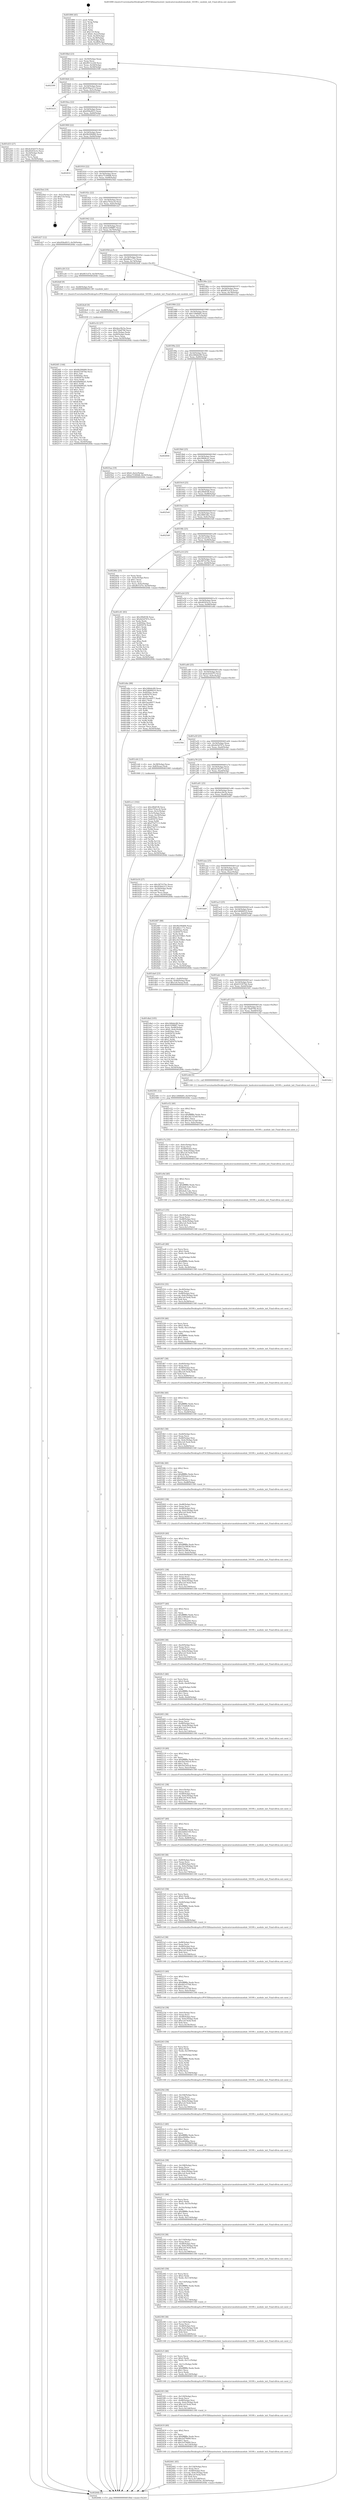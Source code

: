 digraph "0x401890" {
  label = "0x401890 (/mnt/c/Users/mathe/Desktop/tcc/POCII/binaries/extr_hashcatsrcmodulesmodule_16100.c_module_init_Final-ollvm.out::main(0))"
  labelloc = "t"
  node[shape=record]

  Entry [label="",width=0.3,height=0.3,shape=circle,fillcolor=black,style=filled]
  "0x4018bd" [label="{
     0x4018bd [23]\l
     | [instrs]\l
     &nbsp;&nbsp;0x4018bd \<+3\>: mov -0x50(%rbp),%eax\l
     &nbsp;&nbsp;0x4018c0 \<+2\>: mov %eax,%ecx\l
     &nbsp;&nbsp;0x4018c2 \<+6\>: sub $0x9013c226,%ecx\l
     &nbsp;&nbsp;0x4018c8 \<+3\>: mov %eax,-0x54(%rbp)\l
     &nbsp;&nbsp;0x4018cb \<+3\>: mov %ecx,-0x58(%rbp)\l
     &nbsp;&nbsp;0x4018ce \<+6\>: je 0000000000402599 \<main+0xd09\>\l
  }"]
  "0x402599" [label="{
     0x402599\l
  }", style=dashed]
  "0x4018d4" [label="{
     0x4018d4 [22]\l
     | [instrs]\l
     &nbsp;&nbsp;0x4018d4 \<+5\>: jmp 00000000004018d9 \<main+0x49\>\l
     &nbsp;&nbsp;0x4018d9 \<+3\>: mov -0x54(%rbp),%eax\l
     &nbsp;&nbsp;0x4018dc \<+5\>: sub $0x939ae213,%eax\l
     &nbsp;&nbsp;0x4018e1 \<+3\>: mov %eax,-0x5c(%rbp)\l
     &nbsp;&nbsp;0x4018e4 \<+6\>: je 0000000000401b33 \<main+0x2a3\>\l
  }"]
  Exit [label="",width=0.3,height=0.3,shape=circle,fillcolor=black,style=filled,peripheries=2]
  "0x401b33" [label="{
     0x401b33\l
  }", style=dashed]
  "0x4018ea" [label="{
     0x4018ea [22]\l
     | [instrs]\l
     &nbsp;&nbsp;0x4018ea \<+5\>: jmp 00000000004018ef \<main+0x5f\>\l
     &nbsp;&nbsp;0x4018ef \<+3\>: mov -0x54(%rbp),%eax\l
     &nbsp;&nbsp;0x4018f2 \<+5\>: sub $0x956ef015,%eax\l
     &nbsp;&nbsp;0x4018f7 \<+3\>: mov %eax,-0x60(%rbp)\l
     &nbsp;&nbsp;0x4018fa \<+6\>: je 0000000000401d33 \<main+0x4a3\>\l
  }"]
  "0x4024f1" [label="{
     0x4024f1 [144]\l
     | [instrs]\l
     &nbsp;&nbsp;0x4024f1 \<+5\>: mov $0x9b206466,%eax\l
     &nbsp;&nbsp;0x4024f6 \<+5\>: mov $0x633307bb,%ecx\l
     &nbsp;&nbsp;0x4024fb \<+2\>: mov $0x1,%dl\l
     &nbsp;&nbsp;0x4024fd \<+7\>: mov 0x4050ac,%esi\l
     &nbsp;&nbsp;0x402504 \<+8\>: mov 0x405074,%r8d\l
     &nbsp;&nbsp;0x40250c \<+3\>: mov %esi,%r9d\l
     &nbsp;&nbsp;0x40250f \<+7\>: add $0xb0b682d1,%r9d\l
     &nbsp;&nbsp;0x402516 \<+4\>: sub $0x1,%r9d\l
     &nbsp;&nbsp;0x40251a \<+7\>: sub $0xb0b682d1,%r9d\l
     &nbsp;&nbsp;0x402521 \<+4\>: imul %r9d,%esi\l
     &nbsp;&nbsp;0x402525 \<+3\>: and $0x1,%esi\l
     &nbsp;&nbsp;0x402528 \<+3\>: cmp $0x0,%esi\l
     &nbsp;&nbsp;0x40252b \<+4\>: sete %r10b\l
     &nbsp;&nbsp;0x40252f \<+4\>: cmp $0xa,%r8d\l
     &nbsp;&nbsp;0x402533 \<+4\>: setl %r11b\l
     &nbsp;&nbsp;0x402537 \<+3\>: mov %r10b,%bl\l
     &nbsp;&nbsp;0x40253a \<+3\>: xor $0xff,%bl\l
     &nbsp;&nbsp;0x40253d \<+3\>: mov %r11b,%r14b\l
     &nbsp;&nbsp;0x402540 \<+4\>: xor $0xff,%r14b\l
     &nbsp;&nbsp;0x402544 \<+3\>: xor $0x1,%dl\l
     &nbsp;&nbsp;0x402547 \<+3\>: mov %bl,%r15b\l
     &nbsp;&nbsp;0x40254a \<+4\>: and $0xff,%r15b\l
     &nbsp;&nbsp;0x40254e \<+3\>: and %dl,%r10b\l
     &nbsp;&nbsp;0x402551 \<+3\>: mov %r14b,%r12b\l
     &nbsp;&nbsp;0x402554 \<+4\>: and $0xff,%r12b\l
     &nbsp;&nbsp;0x402558 \<+3\>: and %dl,%r11b\l
     &nbsp;&nbsp;0x40255b \<+3\>: or %r10b,%r15b\l
     &nbsp;&nbsp;0x40255e \<+3\>: or %r11b,%r12b\l
     &nbsp;&nbsp;0x402561 \<+3\>: xor %r12b,%r15b\l
     &nbsp;&nbsp;0x402564 \<+3\>: or %r14b,%bl\l
     &nbsp;&nbsp;0x402567 \<+3\>: xor $0xff,%bl\l
     &nbsp;&nbsp;0x40256a \<+3\>: or $0x1,%dl\l
     &nbsp;&nbsp;0x40256d \<+2\>: and %dl,%bl\l
     &nbsp;&nbsp;0x40256f \<+3\>: or %bl,%r15b\l
     &nbsp;&nbsp;0x402572 \<+4\>: test $0x1,%r15b\l
     &nbsp;&nbsp;0x402576 \<+3\>: cmovne %ecx,%eax\l
     &nbsp;&nbsp;0x402579 \<+3\>: mov %eax,-0x50(%rbp)\l
     &nbsp;&nbsp;0x40257c \<+5\>: jmp 000000000040264b \<main+0xdbb\>\l
  }"]
  "0x401d33" [label="{
     0x401d33 [27]\l
     | [instrs]\l
     &nbsp;&nbsp;0x401d33 \<+5\>: mov $0x4c03d373,%eax\l
     &nbsp;&nbsp;0x401d38 \<+5\>: mov $0x40203e3c,%ecx\l
     &nbsp;&nbsp;0x401d3d \<+3\>: mov -0x24(%rbp),%edx\l
     &nbsp;&nbsp;0x401d40 \<+3\>: cmp $0x0,%edx\l
     &nbsp;&nbsp;0x401d43 \<+3\>: cmove %ecx,%eax\l
     &nbsp;&nbsp;0x401d46 \<+3\>: mov %eax,-0x50(%rbp)\l
     &nbsp;&nbsp;0x401d49 \<+5\>: jmp 000000000040264b \<main+0xdbb\>\l
  }"]
  "0x401900" [label="{
     0x401900 [22]\l
     | [instrs]\l
     &nbsp;&nbsp;0x401900 \<+5\>: jmp 0000000000401905 \<main+0x75\>\l
     &nbsp;&nbsp;0x401905 \<+3\>: mov -0x54(%rbp),%eax\l
     &nbsp;&nbsp;0x401908 \<+5\>: sub $0x9b206466,%eax\l
     &nbsp;&nbsp;0x40190d \<+3\>: mov %eax,-0x64(%rbp)\l
     &nbsp;&nbsp;0x401910 \<+6\>: je 0000000000402632 \<main+0xda2\>\l
  }"]
  "0x4024e8" [label="{
     0x4024e8 [9]\l
     | [instrs]\l
     &nbsp;&nbsp;0x4024e8 \<+4\>: mov -0x48(%rbp),%rdi\l
     &nbsp;&nbsp;0x4024ec \<+5\>: call 0000000000401030 \<free@plt\>\l
     | [calls]\l
     &nbsp;&nbsp;0x401030 \{1\} (unknown)\l
  }"]
  "0x402632" [label="{
     0x402632\l
  }", style=dashed]
  "0x401916" [label="{
     0x401916 [22]\l
     | [instrs]\l
     &nbsp;&nbsp;0x401916 \<+5\>: jmp 000000000040191b \<main+0x8b\>\l
     &nbsp;&nbsp;0x40191b \<+3\>: mov -0x54(%rbp),%eax\l
     &nbsp;&nbsp;0x40191e \<+5\>: sub $0xa75349d8,%eax\l
     &nbsp;&nbsp;0x401923 \<+3\>: mov %eax,-0x68(%rbp)\l
     &nbsp;&nbsp;0x401926 \<+6\>: je 00000000004025bd \<main+0xd2d\>\l
  }"]
  "0x402441" [label="{
     0x402441 [45]\l
     | [instrs]\l
     &nbsp;&nbsp;0x402441 \<+6\>: mov -0x124(%rbp),%ecx\l
     &nbsp;&nbsp;0x402447 \<+3\>: imul %eax,%ecx\l
     &nbsp;&nbsp;0x40244a \<+4\>: mov -0x48(%rbp),%rsi\l
     &nbsp;&nbsp;0x40244e \<+4\>: movslq -0x4c(%rbp),%rdi\l
     &nbsp;&nbsp;0x402452 \<+7\>: imul $0x1e0,%rdi,%rdi\l
     &nbsp;&nbsp;0x402459 \<+3\>: add %rdi,%rsi\l
     &nbsp;&nbsp;0x40245c \<+6\>: mov %ecx,0x1d8(%rsi)\l
     &nbsp;&nbsp;0x402462 \<+7\>: movl $0x32ce010e,-0x50(%rbp)\l
     &nbsp;&nbsp;0x402469 \<+5\>: jmp 000000000040264b \<main+0xdbb\>\l
  }"]
  "0x4025bd" [label="{
     0x4025bd [19]\l
     | [instrs]\l
     &nbsp;&nbsp;0x4025bd \<+3\>: mov -0x2c(%rbp),%eax\l
     &nbsp;&nbsp;0x4025c0 \<+7\>: add $0x110,%rsp\l
     &nbsp;&nbsp;0x4025c7 \<+1\>: pop %rbx\l
     &nbsp;&nbsp;0x4025c8 \<+2\>: pop %r12\l
     &nbsp;&nbsp;0x4025ca \<+2\>: pop %r14\l
     &nbsp;&nbsp;0x4025cc \<+2\>: pop %r15\l
     &nbsp;&nbsp;0x4025ce \<+1\>: pop %rbp\l
     &nbsp;&nbsp;0x4025cf \<+1\>: ret\l
  }"]
  "0x40192c" [label="{
     0x40192c [22]\l
     | [instrs]\l
     &nbsp;&nbsp;0x40192c \<+5\>: jmp 0000000000401931 \<main+0xa1\>\l
     &nbsp;&nbsp;0x401931 \<+3\>: mov -0x54(%rbp),%eax\l
     &nbsp;&nbsp;0x401934 \<+5\>: sub $0xa793acc6,%eax\l
     &nbsp;&nbsp;0x401939 \<+3\>: mov %eax,-0x6c(%rbp)\l
     &nbsp;&nbsp;0x40193c \<+6\>: je 0000000000401d27 \<main+0x497\>\l
  }"]
  "0x402419" [label="{
     0x402419 [40]\l
     | [instrs]\l
     &nbsp;&nbsp;0x402419 \<+5\>: mov $0x2,%ecx\l
     &nbsp;&nbsp;0x40241e \<+1\>: cltd\l
     &nbsp;&nbsp;0x40241f \<+2\>: idiv %ecx\l
     &nbsp;&nbsp;0x402421 \<+6\>: imul $0xfffffffe,%edx,%ecx\l
     &nbsp;&nbsp;0x402427 \<+6\>: add $0x2ef79d09,%ecx\l
     &nbsp;&nbsp;0x40242d \<+3\>: add $0x1,%ecx\l
     &nbsp;&nbsp;0x402430 \<+6\>: sub $0x2ef79d09,%ecx\l
     &nbsp;&nbsp;0x402436 \<+6\>: mov %ecx,-0x124(%rbp)\l
     &nbsp;&nbsp;0x40243c \<+5\>: call 0000000000401160 \<next_i\>\l
     | [calls]\l
     &nbsp;&nbsp;0x401160 \{1\} (/mnt/c/Users/mathe/Desktop/tcc/POCII/binaries/extr_hashcatsrcmodulesmodule_16100.c_module_init_Final-ollvm.out::next_i)\l
  }"]
  "0x401d27" [label="{
     0x401d27 [12]\l
     | [instrs]\l
     &nbsp;&nbsp;0x401d27 \<+7\>: movl $0x956ef015,-0x50(%rbp)\l
     &nbsp;&nbsp;0x401d2e \<+5\>: jmp 000000000040264b \<main+0xdbb\>\l
  }"]
  "0x401942" [label="{
     0x401942 [22]\l
     | [instrs]\l
     &nbsp;&nbsp;0x401942 \<+5\>: jmp 0000000000401947 \<main+0xb7\>\l
     &nbsp;&nbsp;0x401947 \<+3\>: mov -0x54(%rbp),%eax\l
     &nbsp;&nbsp;0x40194a \<+5\>: sub $0xb32988f7,%eax\l
     &nbsp;&nbsp;0x40194f \<+3\>: mov %eax,-0x70(%rbp)\l
     &nbsp;&nbsp;0x401952 \<+6\>: je 0000000000401e26 \<main+0x596\>\l
  }"]
  "0x4023f3" [label="{
     0x4023f3 [38]\l
     | [instrs]\l
     &nbsp;&nbsp;0x4023f3 \<+6\>: mov -0x120(%rbp),%ecx\l
     &nbsp;&nbsp;0x4023f9 \<+3\>: imul %eax,%ecx\l
     &nbsp;&nbsp;0x4023fc \<+4\>: mov -0x48(%rbp),%rsi\l
     &nbsp;&nbsp;0x402400 \<+4\>: movslq -0x4c(%rbp),%rdi\l
     &nbsp;&nbsp;0x402404 \<+7\>: imul $0x1e0,%rdi,%rdi\l
     &nbsp;&nbsp;0x40240b \<+3\>: add %rdi,%rsi\l
     &nbsp;&nbsp;0x40240e \<+6\>: mov %ecx,0x1d4(%rsi)\l
     &nbsp;&nbsp;0x402414 \<+5\>: call 0000000000401160 \<next_i\>\l
     | [calls]\l
     &nbsp;&nbsp;0x401160 \{1\} (/mnt/c/Users/mathe/Desktop/tcc/POCII/binaries/extr_hashcatsrcmodulesmodule_16100.c_module_init_Final-ollvm.out::next_i)\l
  }"]
  "0x401e26" [label="{
     0x401e26 [12]\l
     | [instrs]\l
     &nbsp;&nbsp;0x401e26 \<+7\>: movl $0xf831d7d,-0x50(%rbp)\l
     &nbsp;&nbsp;0x401e2d \<+5\>: jmp 000000000040264b \<main+0xdbb\>\l
  }"]
  "0x401958" [label="{
     0x401958 [22]\l
     | [instrs]\l
     &nbsp;&nbsp;0x401958 \<+5\>: jmp 000000000040195d \<main+0xcd\>\l
     &nbsp;&nbsp;0x40195d \<+3\>: mov -0x54(%rbp),%eax\l
     &nbsp;&nbsp;0x401960 \<+5\>: sub $0xd8ecc77e,%eax\l
     &nbsp;&nbsp;0x401965 \<+3\>: mov %eax,-0x74(%rbp)\l
     &nbsp;&nbsp;0x401968 \<+6\>: je 00000000004024df \<main+0xc4f\>\l
  }"]
  "0x4023c5" [label="{
     0x4023c5 [46]\l
     | [instrs]\l
     &nbsp;&nbsp;0x4023c5 \<+2\>: xor %ecx,%ecx\l
     &nbsp;&nbsp;0x4023c7 \<+5\>: mov $0x2,%edx\l
     &nbsp;&nbsp;0x4023cc \<+6\>: mov %edx,-0x11c(%rbp)\l
     &nbsp;&nbsp;0x4023d2 \<+1\>: cltd\l
     &nbsp;&nbsp;0x4023d3 \<+7\>: mov -0x11c(%rbp),%r8d\l
     &nbsp;&nbsp;0x4023da \<+3\>: idiv %r8d\l
     &nbsp;&nbsp;0x4023dd \<+6\>: imul $0xfffffffe,%edx,%edx\l
     &nbsp;&nbsp;0x4023e3 \<+3\>: sub $0x1,%ecx\l
     &nbsp;&nbsp;0x4023e6 \<+2\>: sub %ecx,%edx\l
     &nbsp;&nbsp;0x4023e8 \<+6\>: mov %edx,-0x120(%rbp)\l
     &nbsp;&nbsp;0x4023ee \<+5\>: call 0000000000401160 \<next_i\>\l
     | [calls]\l
     &nbsp;&nbsp;0x401160 \{1\} (/mnt/c/Users/mathe/Desktop/tcc/POCII/binaries/extr_hashcatsrcmodulesmodule_16100.c_module_init_Final-ollvm.out::next_i)\l
  }"]
  "0x4024df" [label="{
     0x4024df [9]\l
     | [instrs]\l
     &nbsp;&nbsp;0x4024df \<+4\>: mov -0x48(%rbp),%rdi\l
     &nbsp;&nbsp;0x4024e3 \<+5\>: call 00000000004013f0 \<module_init\>\l
     | [calls]\l
     &nbsp;&nbsp;0x4013f0 \{1\} (/mnt/c/Users/mathe/Desktop/tcc/POCII/binaries/extr_hashcatsrcmodulesmodule_16100.c_module_init_Final-ollvm.out::module_init)\l
  }"]
  "0x40196e" [label="{
     0x40196e [22]\l
     | [instrs]\l
     &nbsp;&nbsp;0x40196e \<+5\>: jmp 0000000000401973 \<main+0xe3\>\l
     &nbsp;&nbsp;0x401973 \<+3\>: mov -0x54(%rbp),%eax\l
     &nbsp;&nbsp;0x401976 \<+5\>: sub $0xf831d7d,%eax\l
     &nbsp;&nbsp;0x40197b \<+3\>: mov %eax,-0x78(%rbp)\l
     &nbsp;&nbsp;0x40197e \<+6\>: je 0000000000401e32 \<main+0x5a2\>\l
  }"]
  "0x40239f" [label="{
     0x40239f [38]\l
     | [instrs]\l
     &nbsp;&nbsp;0x40239f \<+6\>: mov -0x118(%rbp),%ecx\l
     &nbsp;&nbsp;0x4023a5 \<+3\>: imul %eax,%ecx\l
     &nbsp;&nbsp;0x4023a8 \<+4\>: mov -0x48(%rbp),%rsi\l
     &nbsp;&nbsp;0x4023ac \<+4\>: movslq -0x4c(%rbp),%rdi\l
     &nbsp;&nbsp;0x4023b0 \<+7\>: imul $0x1e0,%rdi,%rdi\l
     &nbsp;&nbsp;0x4023b7 \<+3\>: add %rdi,%rsi\l
     &nbsp;&nbsp;0x4023ba \<+6\>: mov %ecx,0x1d0(%rsi)\l
     &nbsp;&nbsp;0x4023c0 \<+5\>: call 0000000000401160 \<next_i\>\l
     | [calls]\l
     &nbsp;&nbsp;0x401160 \{1\} (/mnt/c/Users/mathe/Desktop/tcc/POCII/binaries/extr_hashcatsrcmodulesmodule_16100.c_module_init_Final-ollvm.out::next_i)\l
  }"]
  "0x401e32" [label="{
     0x401e32 [27]\l
     | [instrs]\l
     &nbsp;&nbsp;0x401e32 \<+5\>: mov $0x4ea39c5a,%eax\l
     &nbsp;&nbsp;0x401e37 \<+5\>: mov $0x75fa8794,%ecx\l
     &nbsp;&nbsp;0x401e3c \<+3\>: mov -0x4c(%rbp),%edx\l
     &nbsp;&nbsp;0x401e3f \<+3\>: cmp -0x40(%rbp),%edx\l
     &nbsp;&nbsp;0x401e42 \<+3\>: cmovl %ecx,%eax\l
     &nbsp;&nbsp;0x401e45 \<+3\>: mov %eax,-0x50(%rbp)\l
     &nbsp;&nbsp;0x401e48 \<+5\>: jmp 000000000040264b \<main+0xdbb\>\l
  }"]
  "0x401984" [label="{
     0x401984 [22]\l
     | [instrs]\l
     &nbsp;&nbsp;0x401984 \<+5\>: jmp 0000000000401989 \<main+0xf9\>\l
     &nbsp;&nbsp;0x401989 \<+3\>: mov -0x54(%rbp),%eax\l
     &nbsp;&nbsp;0x40198c \<+5\>: sub $0x1266fb85,%eax\l
     &nbsp;&nbsp;0x401991 \<+3\>: mov %eax,-0x7c(%rbp)\l
     &nbsp;&nbsp;0x401994 \<+6\>: je 00000000004025aa \<main+0xd1a\>\l
  }"]
  "0x402365" [label="{
     0x402365 [58]\l
     | [instrs]\l
     &nbsp;&nbsp;0x402365 \<+2\>: xor %ecx,%ecx\l
     &nbsp;&nbsp;0x402367 \<+5\>: mov $0x2,%edx\l
     &nbsp;&nbsp;0x40236c \<+6\>: mov %edx,-0x114(%rbp)\l
     &nbsp;&nbsp;0x402372 \<+1\>: cltd\l
     &nbsp;&nbsp;0x402373 \<+7\>: mov -0x114(%rbp),%r8d\l
     &nbsp;&nbsp;0x40237a \<+3\>: idiv %r8d\l
     &nbsp;&nbsp;0x40237d \<+6\>: imul $0xfffffffe,%edx,%edx\l
     &nbsp;&nbsp;0x402383 \<+3\>: mov %ecx,%r9d\l
     &nbsp;&nbsp;0x402386 \<+3\>: sub %edx,%r9d\l
     &nbsp;&nbsp;0x402389 \<+2\>: mov %ecx,%edx\l
     &nbsp;&nbsp;0x40238b \<+3\>: sub $0x1,%edx\l
     &nbsp;&nbsp;0x40238e \<+3\>: add %edx,%r9d\l
     &nbsp;&nbsp;0x402391 \<+3\>: sub %r9d,%ecx\l
     &nbsp;&nbsp;0x402394 \<+6\>: mov %ecx,-0x118(%rbp)\l
     &nbsp;&nbsp;0x40239a \<+5\>: call 0000000000401160 \<next_i\>\l
     | [calls]\l
     &nbsp;&nbsp;0x401160 \{1\} (/mnt/c/Users/mathe/Desktop/tcc/POCII/binaries/extr_hashcatsrcmodulesmodule_16100.c_module_init_Final-ollvm.out::next_i)\l
  }"]
  "0x4025aa" [label="{
     0x4025aa [19]\l
     | [instrs]\l
     &nbsp;&nbsp;0x4025aa \<+7\>: movl $0x0,-0x2c(%rbp)\l
     &nbsp;&nbsp;0x4025b1 \<+7\>: movl $0xa75349d8,-0x50(%rbp)\l
     &nbsp;&nbsp;0x4025b8 \<+5\>: jmp 000000000040264b \<main+0xdbb\>\l
  }"]
  "0x40199a" [label="{
     0x40199a [22]\l
     | [instrs]\l
     &nbsp;&nbsp;0x40199a \<+5\>: jmp 000000000040199f \<main+0x10f\>\l
     &nbsp;&nbsp;0x40199f \<+3\>: mov -0x54(%rbp),%eax\l
     &nbsp;&nbsp;0x4019a2 \<+5\>: sub $0x248ddc89,%eax\l
     &nbsp;&nbsp;0x4019a7 \<+3\>: mov %eax,-0x80(%rbp)\l
     &nbsp;&nbsp;0x4019aa \<+6\>: je 0000000000402604 \<main+0xd74\>\l
  }"]
  "0x40233f" [label="{
     0x40233f [38]\l
     | [instrs]\l
     &nbsp;&nbsp;0x40233f \<+6\>: mov -0x110(%rbp),%ecx\l
     &nbsp;&nbsp;0x402345 \<+3\>: imul %eax,%ecx\l
     &nbsp;&nbsp;0x402348 \<+4\>: mov -0x48(%rbp),%rsi\l
     &nbsp;&nbsp;0x40234c \<+4\>: movslq -0x4c(%rbp),%rdi\l
     &nbsp;&nbsp;0x402350 \<+7\>: imul $0x1e0,%rdi,%rdi\l
     &nbsp;&nbsp;0x402357 \<+3\>: add %rdi,%rsi\l
     &nbsp;&nbsp;0x40235a \<+6\>: mov %ecx,0x198(%rsi)\l
     &nbsp;&nbsp;0x402360 \<+5\>: call 0000000000401160 \<next_i\>\l
     | [calls]\l
     &nbsp;&nbsp;0x401160 \{1\} (/mnt/c/Users/mathe/Desktop/tcc/POCII/binaries/extr_hashcatsrcmodulesmodule_16100.c_module_init_Final-ollvm.out::next_i)\l
  }"]
  "0x402604" [label="{
     0x402604\l
  }", style=dashed]
  "0x4019b0" [label="{
     0x4019b0 [25]\l
     | [instrs]\l
     &nbsp;&nbsp;0x4019b0 \<+5\>: jmp 00000000004019b5 \<main+0x125\>\l
     &nbsp;&nbsp;0x4019b5 \<+3\>: mov -0x54(%rbp),%eax\l
     &nbsp;&nbsp;0x4019b8 \<+5\>: sub $0x2969fca1,%eax\l
     &nbsp;&nbsp;0x4019bd \<+6\>: mov %eax,-0x84(%rbp)\l
     &nbsp;&nbsp;0x4019c3 \<+6\>: je 0000000000401c55 \<main+0x3c5\>\l
  }"]
  "0x402311" [label="{
     0x402311 [46]\l
     | [instrs]\l
     &nbsp;&nbsp;0x402311 \<+2\>: xor %ecx,%ecx\l
     &nbsp;&nbsp;0x402313 \<+5\>: mov $0x2,%edx\l
     &nbsp;&nbsp;0x402318 \<+6\>: mov %edx,-0x10c(%rbp)\l
     &nbsp;&nbsp;0x40231e \<+1\>: cltd\l
     &nbsp;&nbsp;0x40231f \<+7\>: mov -0x10c(%rbp),%r8d\l
     &nbsp;&nbsp;0x402326 \<+3\>: idiv %r8d\l
     &nbsp;&nbsp;0x402329 \<+6\>: imul $0xfffffffe,%edx,%edx\l
     &nbsp;&nbsp;0x40232f \<+3\>: sub $0x1,%ecx\l
     &nbsp;&nbsp;0x402332 \<+2\>: sub %ecx,%edx\l
     &nbsp;&nbsp;0x402334 \<+6\>: mov %edx,-0x110(%rbp)\l
     &nbsp;&nbsp;0x40233a \<+5\>: call 0000000000401160 \<next_i\>\l
     | [calls]\l
     &nbsp;&nbsp;0x401160 \{1\} (/mnt/c/Users/mathe/Desktop/tcc/POCII/binaries/extr_hashcatsrcmodulesmodule_16100.c_module_init_Final-ollvm.out::next_i)\l
  }"]
  "0x401c55" [label="{
     0x401c55\l
  }", style=dashed]
  "0x4019c9" [label="{
     0x4019c9 [25]\l
     | [instrs]\l
     &nbsp;&nbsp;0x4019c9 \<+5\>: jmp 00000000004019ce \<main+0x13e\>\l
     &nbsp;&nbsp;0x4019ce \<+3\>: mov -0x54(%rbp),%eax\l
     &nbsp;&nbsp;0x4019d1 \<+5\>: sub $0x2f0df1f6,%eax\l
     &nbsp;&nbsp;0x4019d6 \<+6\>: mov %eax,-0x88(%rbp)\l
     &nbsp;&nbsp;0x4019dc \<+6\>: je 00000000004025e8 \<main+0xd58\>\l
  }"]
  "0x4022eb" [label="{
     0x4022eb [38]\l
     | [instrs]\l
     &nbsp;&nbsp;0x4022eb \<+6\>: mov -0x108(%rbp),%ecx\l
     &nbsp;&nbsp;0x4022f1 \<+3\>: imul %eax,%ecx\l
     &nbsp;&nbsp;0x4022f4 \<+4\>: mov -0x48(%rbp),%rsi\l
     &nbsp;&nbsp;0x4022f8 \<+4\>: movslq -0x4c(%rbp),%rdi\l
     &nbsp;&nbsp;0x4022fc \<+7\>: imul $0x1e0,%rdi,%rdi\l
     &nbsp;&nbsp;0x402303 \<+3\>: add %rdi,%rsi\l
     &nbsp;&nbsp;0x402306 \<+6\>: mov %ecx,0x194(%rsi)\l
     &nbsp;&nbsp;0x40230c \<+5\>: call 0000000000401160 \<next_i\>\l
     | [calls]\l
     &nbsp;&nbsp;0x401160 \{1\} (/mnt/c/Users/mathe/Desktop/tcc/POCII/binaries/extr_hashcatsrcmodulesmodule_16100.c_module_init_Final-ollvm.out::next_i)\l
  }"]
  "0x4025e8" [label="{
     0x4025e8\l
  }", style=dashed]
  "0x4019e2" [label="{
     0x4019e2 [25]\l
     | [instrs]\l
     &nbsp;&nbsp;0x4019e2 \<+5\>: jmp 00000000004019e7 \<main+0x157\>\l
     &nbsp;&nbsp;0x4019e7 \<+3\>: mov -0x54(%rbp),%eax\l
     &nbsp;&nbsp;0x4019ea \<+5\>: sub $0x2f6814bc,%eax\l
     &nbsp;&nbsp;0x4019ef \<+6\>: mov %eax,-0x8c(%rbp)\l
     &nbsp;&nbsp;0x4019f5 \<+6\>: je 00000000004025d0 \<main+0xd40\>\l
  }"]
  "0x4022c3" [label="{
     0x4022c3 [40]\l
     | [instrs]\l
     &nbsp;&nbsp;0x4022c3 \<+5\>: mov $0x2,%ecx\l
     &nbsp;&nbsp;0x4022c8 \<+1\>: cltd\l
     &nbsp;&nbsp;0x4022c9 \<+2\>: idiv %ecx\l
     &nbsp;&nbsp;0x4022cb \<+6\>: imul $0xfffffffe,%edx,%ecx\l
     &nbsp;&nbsp;0x4022d1 \<+6\>: add $0xa404ffae,%ecx\l
     &nbsp;&nbsp;0x4022d7 \<+3\>: add $0x1,%ecx\l
     &nbsp;&nbsp;0x4022da \<+6\>: sub $0xa404ffae,%ecx\l
     &nbsp;&nbsp;0x4022e0 \<+6\>: mov %ecx,-0x108(%rbp)\l
     &nbsp;&nbsp;0x4022e6 \<+5\>: call 0000000000401160 \<next_i\>\l
     | [calls]\l
     &nbsp;&nbsp;0x401160 \{1\} (/mnt/c/Users/mathe/Desktop/tcc/POCII/binaries/extr_hashcatsrcmodulesmodule_16100.c_module_init_Final-ollvm.out::next_i)\l
  }"]
  "0x4025d0" [label="{
     0x4025d0\l
  }", style=dashed]
  "0x4019fb" [label="{
     0x4019fb [25]\l
     | [instrs]\l
     &nbsp;&nbsp;0x4019fb \<+5\>: jmp 0000000000401a00 \<main+0x170\>\l
     &nbsp;&nbsp;0x401a00 \<+3\>: mov -0x54(%rbp),%eax\l
     &nbsp;&nbsp;0x401a03 \<+5\>: sub $0x32ce010e,%eax\l
     &nbsp;&nbsp;0x401a08 \<+6\>: mov %eax,-0x90(%rbp)\l
     &nbsp;&nbsp;0x401a0e \<+6\>: je 000000000040246e \<main+0xbde\>\l
  }"]
  "0x40229d" [label="{
     0x40229d [38]\l
     | [instrs]\l
     &nbsp;&nbsp;0x40229d \<+6\>: mov -0x104(%rbp),%ecx\l
     &nbsp;&nbsp;0x4022a3 \<+3\>: imul %eax,%ecx\l
     &nbsp;&nbsp;0x4022a6 \<+4\>: mov -0x48(%rbp),%rsi\l
     &nbsp;&nbsp;0x4022aa \<+4\>: movslq -0x4c(%rbp),%rdi\l
     &nbsp;&nbsp;0x4022ae \<+7\>: imul $0x1e0,%rdi,%rdi\l
     &nbsp;&nbsp;0x4022b5 \<+3\>: add %rdi,%rsi\l
     &nbsp;&nbsp;0x4022b8 \<+6\>: mov %ecx,0x190(%rsi)\l
     &nbsp;&nbsp;0x4022be \<+5\>: call 0000000000401160 \<next_i\>\l
     | [calls]\l
     &nbsp;&nbsp;0x401160 \{1\} (/mnt/c/Users/mathe/Desktop/tcc/POCII/binaries/extr_hashcatsrcmodulesmodule_16100.c_module_init_Final-ollvm.out::next_i)\l
  }"]
  "0x40246e" [label="{
     0x40246e [25]\l
     | [instrs]\l
     &nbsp;&nbsp;0x40246e \<+2\>: xor %eax,%eax\l
     &nbsp;&nbsp;0x402470 \<+3\>: mov -0x4c(%rbp),%ecx\l
     &nbsp;&nbsp;0x402473 \<+3\>: sub $0x1,%eax\l
     &nbsp;&nbsp;0x402476 \<+2\>: sub %eax,%ecx\l
     &nbsp;&nbsp;0x402478 \<+3\>: mov %ecx,-0x4c(%rbp)\l
     &nbsp;&nbsp;0x40247b \<+7\>: movl $0xf831d7d,-0x50(%rbp)\l
     &nbsp;&nbsp;0x402482 \<+5\>: jmp 000000000040264b \<main+0xdbb\>\l
  }"]
  "0x401a14" [label="{
     0x401a14 [25]\l
     | [instrs]\l
     &nbsp;&nbsp;0x401a14 \<+5\>: jmp 0000000000401a19 \<main+0x189\>\l
     &nbsp;&nbsp;0x401a19 \<+3\>: mov -0x54(%rbp),%eax\l
     &nbsp;&nbsp;0x401a1c \<+5\>: sub $0x387227bc,%eax\l
     &nbsp;&nbsp;0x401a21 \<+6\>: mov %eax,-0x94(%rbp)\l
     &nbsp;&nbsp;0x401a27 \<+6\>: je 0000000000401c61 \<main+0x3d1\>\l
  }"]
  "0x402263" [label="{
     0x402263 [58]\l
     | [instrs]\l
     &nbsp;&nbsp;0x402263 \<+2\>: xor %ecx,%ecx\l
     &nbsp;&nbsp;0x402265 \<+5\>: mov $0x2,%edx\l
     &nbsp;&nbsp;0x40226a \<+6\>: mov %edx,-0x100(%rbp)\l
     &nbsp;&nbsp;0x402270 \<+1\>: cltd\l
     &nbsp;&nbsp;0x402271 \<+7\>: mov -0x100(%rbp),%r8d\l
     &nbsp;&nbsp;0x402278 \<+3\>: idiv %r8d\l
     &nbsp;&nbsp;0x40227b \<+6\>: imul $0xfffffffe,%edx,%edx\l
     &nbsp;&nbsp;0x402281 \<+3\>: mov %ecx,%r9d\l
     &nbsp;&nbsp;0x402284 \<+3\>: sub %edx,%r9d\l
     &nbsp;&nbsp;0x402287 \<+2\>: mov %ecx,%edx\l
     &nbsp;&nbsp;0x402289 \<+3\>: sub $0x1,%edx\l
     &nbsp;&nbsp;0x40228c \<+3\>: add %edx,%r9d\l
     &nbsp;&nbsp;0x40228f \<+3\>: sub %r9d,%ecx\l
     &nbsp;&nbsp;0x402292 \<+6\>: mov %ecx,-0x104(%rbp)\l
     &nbsp;&nbsp;0x402298 \<+5\>: call 0000000000401160 \<next_i\>\l
     | [calls]\l
     &nbsp;&nbsp;0x401160 \{1\} (/mnt/c/Users/mathe/Desktop/tcc/POCII/binaries/extr_hashcatsrcmodulesmodule_16100.c_module_init_Final-ollvm.out::next_i)\l
  }"]
  "0x401c61" [label="{
     0x401c61 [83]\l
     | [instrs]\l
     &nbsp;&nbsp;0x401c61 \<+5\>: mov $0x2f0df1f6,%eax\l
     &nbsp;&nbsp;0x401c66 \<+5\>: mov $0x4d3d767e,%ecx\l
     &nbsp;&nbsp;0x401c6b \<+2\>: xor %edx,%edx\l
     &nbsp;&nbsp;0x401c6d \<+7\>: mov 0x4050ac,%esi\l
     &nbsp;&nbsp;0x401c74 \<+7\>: mov 0x405074,%edi\l
     &nbsp;&nbsp;0x401c7b \<+3\>: sub $0x1,%edx\l
     &nbsp;&nbsp;0x401c7e \<+3\>: mov %esi,%r8d\l
     &nbsp;&nbsp;0x401c81 \<+3\>: add %edx,%r8d\l
     &nbsp;&nbsp;0x401c84 \<+4\>: imul %r8d,%esi\l
     &nbsp;&nbsp;0x401c88 \<+3\>: and $0x1,%esi\l
     &nbsp;&nbsp;0x401c8b \<+3\>: cmp $0x0,%esi\l
     &nbsp;&nbsp;0x401c8e \<+4\>: sete %r9b\l
     &nbsp;&nbsp;0x401c92 \<+3\>: cmp $0xa,%edi\l
     &nbsp;&nbsp;0x401c95 \<+4\>: setl %r10b\l
     &nbsp;&nbsp;0x401c99 \<+3\>: mov %r9b,%r11b\l
     &nbsp;&nbsp;0x401c9c \<+3\>: and %r10b,%r11b\l
     &nbsp;&nbsp;0x401c9f \<+3\>: xor %r10b,%r9b\l
     &nbsp;&nbsp;0x401ca2 \<+3\>: or %r9b,%r11b\l
     &nbsp;&nbsp;0x401ca5 \<+4\>: test $0x1,%r11b\l
     &nbsp;&nbsp;0x401ca9 \<+3\>: cmovne %ecx,%eax\l
     &nbsp;&nbsp;0x401cac \<+3\>: mov %eax,-0x50(%rbp)\l
     &nbsp;&nbsp;0x401caf \<+5\>: jmp 000000000040264b \<main+0xdbb\>\l
  }"]
  "0x401a2d" [label="{
     0x401a2d [25]\l
     | [instrs]\l
     &nbsp;&nbsp;0x401a2d \<+5\>: jmp 0000000000401a32 \<main+0x1a2\>\l
     &nbsp;&nbsp;0x401a32 \<+3\>: mov -0x54(%rbp),%eax\l
     &nbsp;&nbsp;0x401a35 \<+5\>: sub $0x40203e3c,%eax\l
     &nbsp;&nbsp;0x401a3a \<+6\>: mov %eax,-0x98(%rbp)\l
     &nbsp;&nbsp;0x401a40 \<+6\>: je 0000000000401d4e \<main+0x4be\>\l
  }"]
  "0x40223d" [label="{
     0x40223d [38]\l
     | [instrs]\l
     &nbsp;&nbsp;0x40223d \<+6\>: mov -0xfc(%rbp),%ecx\l
     &nbsp;&nbsp;0x402243 \<+3\>: imul %eax,%ecx\l
     &nbsp;&nbsp;0x402246 \<+4\>: mov -0x48(%rbp),%rsi\l
     &nbsp;&nbsp;0x40224a \<+4\>: movslq -0x4c(%rbp),%rdi\l
     &nbsp;&nbsp;0x40224e \<+7\>: imul $0x1e0,%rdi,%rdi\l
     &nbsp;&nbsp;0x402255 \<+3\>: add %rdi,%rsi\l
     &nbsp;&nbsp;0x402258 \<+6\>: mov %ecx,0x18c(%rsi)\l
     &nbsp;&nbsp;0x40225e \<+5\>: call 0000000000401160 \<next_i\>\l
     | [calls]\l
     &nbsp;&nbsp;0x401160 \{1\} (/mnt/c/Users/mathe/Desktop/tcc/POCII/binaries/extr_hashcatsrcmodulesmodule_16100.c_module_init_Final-ollvm.out::next_i)\l
  }"]
  "0x401d4e" [label="{
     0x401d4e [88]\l
     | [instrs]\l
     &nbsp;&nbsp;0x401d4e \<+5\>: mov $0x248ddc89,%eax\l
     &nbsp;&nbsp;0x401d53 \<+5\>: mov $0x5d646010,%ecx\l
     &nbsp;&nbsp;0x401d58 \<+7\>: mov 0x4050ac,%edx\l
     &nbsp;&nbsp;0x401d5f \<+7\>: mov 0x405074,%esi\l
     &nbsp;&nbsp;0x401d66 \<+2\>: mov %edx,%edi\l
     &nbsp;&nbsp;0x401d68 \<+6\>: add $0x5aeab077,%edi\l
     &nbsp;&nbsp;0x401d6e \<+3\>: sub $0x1,%edi\l
     &nbsp;&nbsp;0x401d71 \<+6\>: sub $0x5aeab077,%edi\l
     &nbsp;&nbsp;0x401d77 \<+3\>: imul %edi,%edx\l
     &nbsp;&nbsp;0x401d7a \<+3\>: and $0x1,%edx\l
     &nbsp;&nbsp;0x401d7d \<+3\>: cmp $0x0,%edx\l
     &nbsp;&nbsp;0x401d80 \<+4\>: sete %r8b\l
     &nbsp;&nbsp;0x401d84 \<+3\>: cmp $0xa,%esi\l
     &nbsp;&nbsp;0x401d87 \<+4\>: setl %r9b\l
     &nbsp;&nbsp;0x401d8b \<+3\>: mov %r8b,%r10b\l
     &nbsp;&nbsp;0x401d8e \<+3\>: and %r9b,%r10b\l
     &nbsp;&nbsp;0x401d91 \<+3\>: xor %r9b,%r8b\l
     &nbsp;&nbsp;0x401d94 \<+3\>: or %r8b,%r10b\l
     &nbsp;&nbsp;0x401d97 \<+4\>: test $0x1,%r10b\l
     &nbsp;&nbsp;0x401d9b \<+3\>: cmovne %ecx,%eax\l
     &nbsp;&nbsp;0x401d9e \<+3\>: mov %eax,-0x50(%rbp)\l
     &nbsp;&nbsp;0x401da1 \<+5\>: jmp 000000000040264b \<main+0xdbb\>\l
  }"]
  "0x401a46" [label="{
     0x401a46 [25]\l
     | [instrs]\l
     &nbsp;&nbsp;0x401a46 \<+5\>: jmp 0000000000401a4b \<main+0x1bb\>\l
     &nbsp;&nbsp;0x401a4b \<+3\>: mov -0x54(%rbp),%eax\l
     &nbsp;&nbsp;0x401a4e \<+5\>: sub $0x4c03d373,%eax\l
     &nbsp;&nbsp;0x401a53 \<+6\>: mov %eax,-0x9c(%rbp)\l
     &nbsp;&nbsp;0x401a59 \<+6\>: je 000000000040258d \<main+0xcfd\>\l
  }"]
  "0x402215" [label="{
     0x402215 [40]\l
     | [instrs]\l
     &nbsp;&nbsp;0x402215 \<+5\>: mov $0x2,%ecx\l
     &nbsp;&nbsp;0x40221a \<+1\>: cltd\l
     &nbsp;&nbsp;0x40221b \<+2\>: idiv %ecx\l
     &nbsp;&nbsp;0x40221d \<+6\>: imul $0xfffffffe,%edx,%ecx\l
     &nbsp;&nbsp;0x402223 \<+6\>: sub $0x441e5704,%ecx\l
     &nbsp;&nbsp;0x402229 \<+3\>: add $0x1,%ecx\l
     &nbsp;&nbsp;0x40222c \<+6\>: add $0x441e5704,%ecx\l
     &nbsp;&nbsp;0x402232 \<+6\>: mov %ecx,-0xfc(%rbp)\l
     &nbsp;&nbsp;0x402238 \<+5\>: call 0000000000401160 \<next_i\>\l
     | [calls]\l
     &nbsp;&nbsp;0x401160 \{1\} (/mnt/c/Users/mathe/Desktop/tcc/POCII/binaries/extr_hashcatsrcmodulesmodule_16100.c_module_init_Final-ollvm.out::next_i)\l
  }"]
  "0x40258d" [label="{
     0x40258d\l
  }", style=dashed]
  "0x401a5f" [label="{
     0x401a5f [25]\l
     | [instrs]\l
     &nbsp;&nbsp;0x401a5f \<+5\>: jmp 0000000000401a64 \<main+0x1d4\>\l
     &nbsp;&nbsp;0x401a64 \<+3\>: mov -0x54(%rbp),%eax\l
     &nbsp;&nbsp;0x401a67 \<+5\>: sub $0x4d3d767e,%eax\l
     &nbsp;&nbsp;0x401a6c \<+6\>: mov %eax,-0xa0(%rbp)\l
     &nbsp;&nbsp;0x401a72 \<+6\>: je 0000000000401cb4 \<main+0x424\>\l
  }"]
  "0x4021ef" [label="{
     0x4021ef [38]\l
     | [instrs]\l
     &nbsp;&nbsp;0x4021ef \<+6\>: mov -0xf8(%rbp),%ecx\l
     &nbsp;&nbsp;0x4021f5 \<+3\>: imul %eax,%ecx\l
     &nbsp;&nbsp;0x4021f8 \<+4\>: mov -0x48(%rbp),%rsi\l
     &nbsp;&nbsp;0x4021fc \<+4\>: movslq -0x4c(%rbp),%rdi\l
     &nbsp;&nbsp;0x402200 \<+7\>: imul $0x1e0,%rdi,%rdi\l
     &nbsp;&nbsp;0x402207 \<+3\>: add %rdi,%rsi\l
     &nbsp;&nbsp;0x40220a \<+6\>: mov %ecx,0x188(%rsi)\l
     &nbsp;&nbsp;0x402210 \<+5\>: call 0000000000401160 \<next_i\>\l
     | [calls]\l
     &nbsp;&nbsp;0x401160 \{1\} (/mnt/c/Users/mathe/Desktop/tcc/POCII/binaries/extr_hashcatsrcmodulesmodule_16100.c_module_init_Final-ollvm.out::next_i)\l
  }"]
  "0x401cb4" [label="{
     0x401cb4 [13]\l
     | [instrs]\l
     &nbsp;&nbsp;0x401cb4 \<+4\>: mov -0x38(%rbp),%rax\l
     &nbsp;&nbsp;0x401cb8 \<+4\>: mov 0x8(%rax),%rdi\l
     &nbsp;&nbsp;0x401cbc \<+5\>: call 0000000000401060 \<atoi@plt\>\l
     | [calls]\l
     &nbsp;&nbsp;0x401060 \{1\} (unknown)\l
  }"]
  "0x401a78" [label="{
     0x401a78 [25]\l
     | [instrs]\l
     &nbsp;&nbsp;0x401a78 \<+5\>: jmp 0000000000401a7d \<main+0x1ed\>\l
     &nbsp;&nbsp;0x401a7d \<+3\>: mov -0x54(%rbp),%eax\l
     &nbsp;&nbsp;0x401a80 \<+5\>: sub $0x4e542f72,%eax\l
     &nbsp;&nbsp;0x401a85 \<+6\>: mov %eax,-0xa4(%rbp)\l
     &nbsp;&nbsp;0x401a8b \<+6\>: je 0000000000401b18 \<main+0x288\>\l
  }"]
  "0x4021b5" [label="{
     0x4021b5 [58]\l
     | [instrs]\l
     &nbsp;&nbsp;0x4021b5 \<+2\>: xor %ecx,%ecx\l
     &nbsp;&nbsp;0x4021b7 \<+5\>: mov $0x2,%edx\l
     &nbsp;&nbsp;0x4021bc \<+6\>: mov %edx,-0xf4(%rbp)\l
     &nbsp;&nbsp;0x4021c2 \<+1\>: cltd\l
     &nbsp;&nbsp;0x4021c3 \<+7\>: mov -0xf4(%rbp),%r8d\l
     &nbsp;&nbsp;0x4021ca \<+3\>: idiv %r8d\l
     &nbsp;&nbsp;0x4021cd \<+6\>: imul $0xfffffffe,%edx,%edx\l
     &nbsp;&nbsp;0x4021d3 \<+3\>: mov %ecx,%r9d\l
     &nbsp;&nbsp;0x4021d6 \<+3\>: sub %edx,%r9d\l
     &nbsp;&nbsp;0x4021d9 \<+2\>: mov %ecx,%edx\l
     &nbsp;&nbsp;0x4021db \<+3\>: sub $0x1,%edx\l
     &nbsp;&nbsp;0x4021de \<+3\>: add %edx,%r9d\l
     &nbsp;&nbsp;0x4021e1 \<+3\>: sub %r9d,%ecx\l
     &nbsp;&nbsp;0x4021e4 \<+6\>: mov %ecx,-0xf8(%rbp)\l
     &nbsp;&nbsp;0x4021ea \<+5\>: call 0000000000401160 \<next_i\>\l
     | [calls]\l
     &nbsp;&nbsp;0x401160 \{1\} (/mnt/c/Users/mathe/Desktop/tcc/POCII/binaries/extr_hashcatsrcmodulesmodule_16100.c_module_init_Final-ollvm.out::next_i)\l
  }"]
  "0x401b18" [label="{
     0x401b18 [27]\l
     | [instrs]\l
     &nbsp;&nbsp;0x401b18 \<+5\>: mov $0x387227bc,%eax\l
     &nbsp;&nbsp;0x401b1d \<+5\>: mov $0x939ae213,%ecx\l
     &nbsp;&nbsp;0x401b22 \<+3\>: mov -0x28(%rbp),%edx\l
     &nbsp;&nbsp;0x401b25 \<+3\>: cmp $0x2,%edx\l
     &nbsp;&nbsp;0x401b28 \<+3\>: cmovne %ecx,%eax\l
     &nbsp;&nbsp;0x401b2b \<+3\>: mov %eax,-0x50(%rbp)\l
     &nbsp;&nbsp;0x401b2e \<+5\>: jmp 000000000040264b \<main+0xdbb\>\l
  }"]
  "0x401a91" [label="{
     0x401a91 [25]\l
     | [instrs]\l
     &nbsp;&nbsp;0x401a91 \<+5\>: jmp 0000000000401a96 \<main+0x206\>\l
     &nbsp;&nbsp;0x401a96 \<+3\>: mov -0x54(%rbp),%eax\l
     &nbsp;&nbsp;0x401a99 \<+5\>: sub $0x4ea39c5a,%eax\l
     &nbsp;&nbsp;0x401a9e \<+6\>: mov %eax,-0xa8(%rbp)\l
     &nbsp;&nbsp;0x401aa4 \<+6\>: je 0000000000402487 \<main+0xbf7\>\l
  }"]
  "0x40264b" [label="{
     0x40264b [5]\l
     | [instrs]\l
     &nbsp;&nbsp;0x40264b \<+5\>: jmp 00000000004018bd \<main+0x2d\>\l
  }"]
  "0x401890" [label="{
     0x401890 [45]\l
     | [instrs]\l
     &nbsp;&nbsp;0x401890 \<+1\>: push %rbp\l
     &nbsp;&nbsp;0x401891 \<+3\>: mov %rsp,%rbp\l
     &nbsp;&nbsp;0x401894 \<+2\>: push %r15\l
     &nbsp;&nbsp;0x401896 \<+2\>: push %r14\l
     &nbsp;&nbsp;0x401898 \<+2\>: push %r12\l
     &nbsp;&nbsp;0x40189a \<+1\>: push %rbx\l
     &nbsp;&nbsp;0x40189b \<+7\>: sub $0x110,%rsp\l
     &nbsp;&nbsp;0x4018a2 \<+7\>: movl $0x0,-0x2c(%rbp)\l
     &nbsp;&nbsp;0x4018a9 \<+3\>: mov %edi,-0x30(%rbp)\l
     &nbsp;&nbsp;0x4018ac \<+4\>: mov %rsi,-0x38(%rbp)\l
     &nbsp;&nbsp;0x4018b0 \<+3\>: mov -0x30(%rbp),%edi\l
     &nbsp;&nbsp;0x4018b3 \<+3\>: mov %edi,-0x28(%rbp)\l
     &nbsp;&nbsp;0x4018b6 \<+7\>: movl $0x4e542f72,-0x50(%rbp)\l
  }"]
  "0x401cc1" [label="{
     0x401cc1 [102]\l
     | [instrs]\l
     &nbsp;&nbsp;0x401cc1 \<+5\>: mov $0x2f0df1f6,%ecx\l
     &nbsp;&nbsp;0x401cc6 \<+5\>: mov $0xa793acc6,%edx\l
     &nbsp;&nbsp;0x401ccb \<+3\>: mov %eax,-0x3c(%rbp)\l
     &nbsp;&nbsp;0x401cce \<+3\>: mov -0x3c(%rbp),%eax\l
     &nbsp;&nbsp;0x401cd1 \<+3\>: mov %eax,-0x24(%rbp)\l
     &nbsp;&nbsp;0x401cd4 \<+7\>: mov 0x4050ac,%eax\l
     &nbsp;&nbsp;0x401cdb \<+7\>: mov 0x405074,%esi\l
     &nbsp;&nbsp;0x401ce2 \<+3\>: mov %eax,%r8d\l
     &nbsp;&nbsp;0x401ce5 \<+7\>: add $0xf75d7113,%r8d\l
     &nbsp;&nbsp;0x401cec \<+4\>: sub $0x1,%r8d\l
     &nbsp;&nbsp;0x401cf0 \<+7\>: sub $0xf75d7113,%r8d\l
     &nbsp;&nbsp;0x401cf7 \<+4\>: imul %r8d,%eax\l
     &nbsp;&nbsp;0x401cfb \<+3\>: and $0x1,%eax\l
     &nbsp;&nbsp;0x401cfe \<+3\>: cmp $0x0,%eax\l
     &nbsp;&nbsp;0x401d01 \<+4\>: sete %r9b\l
     &nbsp;&nbsp;0x401d05 \<+3\>: cmp $0xa,%esi\l
     &nbsp;&nbsp;0x401d08 \<+4\>: setl %r10b\l
     &nbsp;&nbsp;0x401d0c \<+3\>: mov %r9b,%r11b\l
     &nbsp;&nbsp;0x401d0f \<+3\>: and %r10b,%r11b\l
     &nbsp;&nbsp;0x401d12 \<+3\>: xor %r10b,%r9b\l
     &nbsp;&nbsp;0x401d15 \<+3\>: or %r9b,%r11b\l
     &nbsp;&nbsp;0x401d18 \<+4\>: test $0x1,%r11b\l
     &nbsp;&nbsp;0x401d1c \<+3\>: cmovne %edx,%ecx\l
     &nbsp;&nbsp;0x401d1f \<+3\>: mov %ecx,-0x50(%rbp)\l
     &nbsp;&nbsp;0x401d22 \<+5\>: jmp 000000000040264b \<main+0xdbb\>\l
  }"]
  "0x40218f" [label="{
     0x40218f [38]\l
     | [instrs]\l
     &nbsp;&nbsp;0x40218f \<+6\>: mov -0xf0(%rbp),%ecx\l
     &nbsp;&nbsp;0x402195 \<+3\>: imul %eax,%ecx\l
     &nbsp;&nbsp;0x402198 \<+4\>: mov -0x48(%rbp),%rsi\l
     &nbsp;&nbsp;0x40219c \<+4\>: movslq -0x4c(%rbp),%rdi\l
     &nbsp;&nbsp;0x4021a0 \<+7\>: imul $0x1e0,%rdi,%rdi\l
     &nbsp;&nbsp;0x4021a7 \<+3\>: add %rdi,%rsi\l
     &nbsp;&nbsp;0x4021aa \<+6\>: mov %ecx,0x178(%rsi)\l
     &nbsp;&nbsp;0x4021b0 \<+5\>: call 0000000000401160 \<next_i\>\l
     | [calls]\l
     &nbsp;&nbsp;0x401160 \{1\} (/mnt/c/Users/mathe/Desktop/tcc/POCII/binaries/extr_hashcatsrcmodulesmodule_16100.c_module_init_Final-ollvm.out::next_i)\l
  }"]
  "0x402487" [label="{
     0x402487 [88]\l
     | [instrs]\l
     &nbsp;&nbsp;0x402487 \<+5\>: mov $0x9b206466,%eax\l
     &nbsp;&nbsp;0x40248c \<+5\>: mov $0xd8ecc77e,%ecx\l
     &nbsp;&nbsp;0x402491 \<+7\>: mov 0x4050ac,%edx\l
     &nbsp;&nbsp;0x402498 \<+7\>: mov 0x405074,%esi\l
     &nbsp;&nbsp;0x40249f \<+2\>: mov %edx,%edi\l
     &nbsp;&nbsp;0x4024a1 \<+6\>: sub $0xc02194b1,%edi\l
     &nbsp;&nbsp;0x4024a7 \<+3\>: sub $0x1,%edi\l
     &nbsp;&nbsp;0x4024aa \<+6\>: add $0xc02194b1,%edi\l
     &nbsp;&nbsp;0x4024b0 \<+3\>: imul %edi,%edx\l
     &nbsp;&nbsp;0x4024b3 \<+3\>: and $0x1,%edx\l
     &nbsp;&nbsp;0x4024b6 \<+3\>: cmp $0x0,%edx\l
     &nbsp;&nbsp;0x4024b9 \<+4\>: sete %r8b\l
     &nbsp;&nbsp;0x4024bd \<+3\>: cmp $0xa,%esi\l
     &nbsp;&nbsp;0x4024c0 \<+4\>: setl %r9b\l
     &nbsp;&nbsp;0x4024c4 \<+3\>: mov %r8b,%r10b\l
     &nbsp;&nbsp;0x4024c7 \<+3\>: and %r9b,%r10b\l
     &nbsp;&nbsp;0x4024ca \<+3\>: xor %r9b,%r8b\l
     &nbsp;&nbsp;0x4024cd \<+3\>: or %r8b,%r10b\l
     &nbsp;&nbsp;0x4024d0 \<+4\>: test $0x1,%r10b\l
     &nbsp;&nbsp;0x4024d4 \<+3\>: cmovne %ecx,%eax\l
     &nbsp;&nbsp;0x4024d7 \<+3\>: mov %eax,-0x50(%rbp)\l
     &nbsp;&nbsp;0x4024da \<+5\>: jmp 000000000040264b \<main+0xdbb\>\l
  }"]
  "0x401aaa" [label="{
     0x401aaa [25]\l
     | [instrs]\l
     &nbsp;&nbsp;0x401aaa \<+5\>: jmp 0000000000401aaf \<main+0x21f\>\l
     &nbsp;&nbsp;0x401aaf \<+3\>: mov -0x54(%rbp),%eax\l
     &nbsp;&nbsp;0x401ab2 \<+5\>: sub $0x56dabd87,%eax\l
     &nbsp;&nbsp;0x401ab7 \<+6\>: mov %eax,-0xac(%rbp)\l
     &nbsp;&nbsp;0x401abd \<+6\>: je 0000000000401bb9 \<main+0x329\>\l
  }"]
  "0x402167" [label="{
     0x402167 [40]\l
     | [instrs]\l
     &nbsp;&nbsp;0x402167 \<+5\>: mov $0x2,%ecx\l
     &nbsp;&nbsp;0x40216c \<+1\>: cltd\l
     &nbsp;&nbsp;0x40216d \<+2\>: idiv %ecx\l
     &nbsp;&nbsp;0x40216f \<+6\>: imul $0xfffffffe,%edx,%ecx\l
     &nbsp;&nbsp;0x402175 \<+6\>: add $0x5d442195,%ecx\l
     &nbsp;&nbsp;0x40217b \<+3\>: add $0x1,%ecx\l
     &nbsp;&nbsp;0x40217e \<+6\>: sub $0x5d442195,%ecx\l
     &nbsp;&nbsp;0x402184 \<+6\>: mov %ecx,-0xf0(%rbp)\l
     &nbsp;&nbsp;0x40218a \<+5\>: call 0000000000401160 \<next_i\>\l
     | [calls]\l
     &nbsp;&nbsp;0x401160 \{1\} (/mnt/c/Users/mathe/Desktop/tcc/POCII/binaries/extr_hashcatsrcmodulesmodule_16100.c_module_init_Final-ollvm.out::next_i)\l
  }"]
  "0x401bb9" [label="{
     0x401bb9\l
  }", style=dashed]
  "0x401ac3" [label="{
     0x401ac3 [25]\l
     | [instrs]\l
     &nbsp;&nbsp;0x401ac3 \<+5\>: jmp 0000000000401ac8 \<main+0x238\>\l
     &nbsp;&nbsp;0x401ac8 \<+3\>: mov -0x54(%rbp),%eax\l
     &nbsp;&nbsp;0x401acb \<+5\>: sub $0x5d646010,%eax\l
     &nbsp;&nbsp;0x401ad0 \<+6\>: mov %eax,-0xb0(%rbp)\l
     &nbsp;&nbsp;0x401ad6 \<+6\>: je 0000000000401da6 \<main+0x516\>\l
  }"]
  "0x402141" [label="{
     0x402141 [38]\l
     | [instrs]\l
     &nbsp;&nbsp;0x402141 \<+6\>: mov -0xec(%rbp),%ecx\l
     &nbsp;&nbsp;0x402147 \<+3\>: imul %eax,%ecx\l
     &nbsp;&nbsp;0x40214a \<+4\>: mov -0x48(%rbp),%rsi\l
     &nbsp;&nbsp;0x40214e \<+4\>: movslq -0x4c(%rbp),%rdi\l
     &nbsp;&nbsp;0x402152 \<+7\>: imul $0x1e0,%rdi,%rdi\l
     &nbsp;&nbsp;0x402159 \<+3\>: add %rdi,%rsi\l
     &nbsp;&nbsp;0x40215c \<+6\>: mov %ecx,0x130(%rsi)\l
     &nbsp;&nbsp;0x402162 \<+5\>: call 0000000000401160 \<next_i\>\l
     | [calls]\l
     &nbsp;&nbsp;0x401160 \{1\} (/mnt/c/Users/mathe/Desktop/tcc/POCII/binaries/extr_hashcatsrcmodulesmodule_16100.c_module_init_Final-ollvm.out::next_i)\l
  }"]
  "0x401da6" [label="{
     0x401da6 [23]\l
     | [instrs]\l
     &nbsp;&nbsp;0x401da6 \<+7\>: movl $0x1,-0x40(%rbp)\l
     &nbsp;&nbsp;0x401dad \<+4\>: movslq -0x40(%rbp),%rax\l
     &nbsp;&nbsp;0x401db1 \<+7\>: imul $0x1e0,%rax,%rdi\l
     &nbsp;&nbsp;0x401db8 \<+5\>: call 0000000000401050 \<malloc@plt\>\l
     | [calls]\l
     &nbsp;&nbsp;0x401050 \{1\} (unknown)\l
  }"]
  "0x401adc" [label="{
     0x401adc [25]\l
     | [instrs]\l
     &nbsp;&nbsp;0x401adc \<+5\>: jmp 0000000000401ae1 \<main+0x251\>\l
     &nbsp;&nbsp;0x401ae1 \<+3\>: mov -0x54(%rbp),%eax\l
     &nbsp;&nbsp;0x401ae4 \<+5\>: sub $0x633307bb,%eax\l
     &nbsp;&nbsp;0x401ae9 \<+6\>: mov %eax,-0xb4(%rbp)\l
     &nbsp;&nbsp;0x401aef \<+6\>: je 0000000000402581 \<main+0xcf1\>\l
  }"]
  "0x401dbd" [label="{
     0x401dbd [105]\l
     | [instrs]\l
     &nbsp;&nbsp;0x401dbd \<+5\>: mov $0x248ddc89,%ecx\l
     &nbsp;&nbsp;0x401dc2 \<+5\>: mov $0xb32988f7,%edx\l
     &nbsp;&nbsp;0x401dc7 \<+4\>: mov %rax,-0x48(%rbp)\l
     &nbsp;&nbsp;0x401dcb \<+7\>: movl $0x0,-0x4c(%rbp)\l
     &nbsp;&nbsp;0x401dd2 \<+7\>: mov 0x4050ac,%esi\l
     &nbsp;&nbsp;0x401dd9 \<+8\>: mov 0x405074,%r8d\l
     &nbsp;&nbsp;0x401de1 \<+3\>: mov %esi,%r9d\l
     &nbsp;&nbsp;0x401de4 \<+7\>: sub $0x87405f74,%r9d\l
     &nbsp;&nbsp;0x401deb \<+4\>: sub $0x1,%r9d\l
     &nbsp;&nbsp;0x401def \<+7\>: add $0x87405f74,%r9d\l
     &nbsp;&nbsp;0x401df6 \<+4\>: imul %r9d,%esi\l
     &nbsp;&nbsp;0x401dfa \<+3\>: and $0x1,%esi\l
     &nbsp;&nbsp;0x401dfd \<+3\>: cmp $0x0,%esi\l
     &nbsp;&nbsp;0x401e00 \<+4\>: sete %r10b\l
     &nbsp;&nbsp;0x401e04 \<+4\>: cmp $0xa,%r8d\l
     &nbsp;&nbsp;0x401e08 \<+4\>: setl %r11b\l
     &nbsp;&nbsp;0x401e0c \<+3\>: mov %r10b,%bl\l
     &nbsp;&nbsp;0x401e0f \<+3\>: and %r11b,%bl\l
     &nbsp;&nbsp;0x401e12 \<+3\>: xor %r11b,%r10b\l
     &nbsp;&nbsp;0x401e15 \<+3\>: or %r10b,%bl\l
     &nbsp;&nbsp;0x401e18 \<+3\>: test $0x1,%bl\l
     &nbsp;&nbsp;0x401e1b \<+3\>: cmovne %edx,%ecx\l
     &nbsp;&nbsp;0x401e1e \<+3\>: mov %ecx,-0x50(%rbp)\l
     &nbsp;&nbsp;0x401e21 \<+5\>: jmp 000000000040264b \<main+0xdbb\>\l
  }"]
  "0x402119" [label="{
     0x402119 [40]\l
     | [instrs]\l
     &nbsp;&nbsp;0x402119 \<+5\>: mov $0x2,%ecx\l
     &nbsp;&nbsp;0x40211e \<+1\>: cltd\l
     &nbsp;&nbsp;0x40211f \<+2\>: idiv %ecx\l
     &nbsp;&nbsp;0x402121 \<+6\>: imul $0xfffffffe,%edx,%ecx\l
     &nbsp;&nbsp;0x402127 \<+6\>: sub $0x5b23d2c4,%ecx\l
     &nbsp;&nbsp;0x40212d \<+3\>: add $0x1,%ecx\l
     &nbsp;&nbsp;0x402130 \<+6\>: add $0x5b23d2c4,%ecx\l
     &nbsp;&nbsp;0x402136 \<+6\>: mov %ecx,-0xec(%rbp)\l
     &nbsp;&nbsp;0x40213c \<+5\>: call 0000000000401160 \<next_i\>\l
     | [calls]\l
     &nbsp;&nbsp;0x401160 \{1\} (/mnt/c/Users/mathe/Desktop/tcc/POCII/binaries/extr_hashcatsrcmodulesmodule_16100.c_module_init_Final-ollvm.out::next_i)\l
  }"]
  "0x402581" [label="{
     0x402581 [12]\l
     | [instrs]\l
     &nbsp;&nbsp;0x402581 \<+7\>: movl $0x1266fb85,-0x50(%rbp)\l
     &nbsp;&nbsp;0x402588 \<+5\>: jmp 000000000040264b \<main+0xdbb\>\l
  }"]
  "0x401af5" [label="{
     0x401af5 [25]\l
     | [instrs]\l
     &nbsp;&nbsp;0x401af5 \<+5\>: jmp 0000000000401afa \<main+0x26a\>\l
     &nbsp;&nbsp;0x401afa \<+3\>: mov -0x54(%rbp),%eax\l
     &nbsp;&nbsp;0x401afd \<+5\>: sub $0x75fa8794,%eax\l
     &nbsp;&nbsp;0x401b02 \<+6\>: mov %eax,-0xb8(%rbp)\l
     &nbsp;&nbsp;0x401b08 \<+6\>: je 0000000000401e4d \<main+0x5bd\>\l
  }"]
  "0x4020f3" [label="{
     0x4020f3 [38]\l
     | [instrs]\l
     &nbsp;&nbsp;0x4020f3 \<+6\>: mov -0xe8(%rbp),%ecx\l
     &nbsp;&nbsp;0x4020f9 \<+3\>: imul %eax,%ecx\l
     &nbsp;&nbsp;0x4020fc \<+4\>: mov -0x48(%rbp),%rsi\l
     &nbsp;&nbsp;0x402100 \<+4\>: movslq -0x4c(%rbp),%rdi\l
     &nbsp;&nbsp;0x402104 \<+7\>: imul $0x1e0,%rdi,%rdi\l
     &nbsp;&nbsp;0x40210b \<+3\>: add %rdi,%rsi\l
     &nbsp;&nbsp;0x40210e \<+6\>: mov %ecx,0x118(%rsi)\l
     &nbsp;&nbsp;0x402114 \<+5\>: call 0000000000401160 \<next_i\>\l
     | [calls]\l
     &nbsp;&nbsp;0x401160 \{1\} (/mnt/c/Users/mathe/Desktop/tcc/POCII/binaries/extr_hashcatsrcmodulesmodule_16100.c_module_init_Final-ollvm.out::next_i)\l
  }"]
  "0x401e4d" [label="{
     0x401e4d [5]\l
     | [instrs]\l
     &nbsp;&nbsp;0x401e4d \<+5\>: call 0000000000401160 \<next_i\>\l
     | [calls]\l
     &nbsp;&nbsp;0x401160 \{1\} (/mnt/c/Users/mathe/Desktop/tcc/POCII/binaries/extr_hashcatsrcmodulesmodule_16100.c_module_init_Final-ollvm.out::next_i)\l
  }"]
  "0x401b0e" [label="{
     0x401b0e\l
  }", style=dashed]
  "0x401e52" [label="{
     0x401e52 [40]\l
     | [instrs]\l
     &nbsp;&nbsp;0x401e52 \<+5\>: mov $0x2,%ecx\l
     &nbsp;&nbsp;0x401e57 \<+1\>: cltd\l
     &nbsp;&nbsp;0x401e58 \<+2\>: idiv %ecx\l
     &nbsp;&nbsp;0x401e5a \<+6\>: imul $0xfffffffe,%edx,%ecx\l
     &nbsp;&nbsp;0x401e60 \<+6\>: sub $0x3d1323a9,%ecx\l
     &nbsp;&nbsp;0x401e66 \<+3\>: add $0x1,%ecx\l
     &nbsp;&nbsp;0x401e69 \<+6\>: add $0x3d1323a9,%ecx\l
     &nbsp;&nbsp;0x401e6f \<+6\>: mov %ecx,-0xbc(%rbp)\l
     &nbsp;&nbsp;0x401e75 \<+5\>: call 0000000000401160 \<next_i\>\l
     | [calls]\l
     &nbsp;&nbsp;0x401160 \{1\} (/mnt/c/Users/mathe/Desktop/tcc/POCII/binaries/extr_hashcatsrcmodulesmodule_16100.c_module_init_Final-ollvm.out::next_i)\l
  }"]
  "0x401e7a" [label="{
     0x401e7a [35]\l
     | [instrs]\l
     &nbsp;&nbsp;0x401e7a \<+6\>: mov -0xbc(%rbp),%ecx\l
     &nbsp;&nbsp;0x401e80 \<+3\>: imul %eax,%ecx\l
     &nbsp;&nbsp;0x401e83 \<+4\>: mov -0x48(%rbp),%rsi\l
     &nbsp;&nbsp;0x401e87 \<+4\>: movslq -0x4c(%rbp),%rdi\l
     &nbsp;&nbsp;0x401e8b \<+7\>: imul $0x1e0,%rdi,%rdi\l
     &nbsp;&nbsp;0x401e92 \<+3\>: add %rdi,%rsi\l
     &nbsp;&nbsp;0x401e95 \<+3\>: mov %ecx,0x18(%rsi)\l
     &nbsp;&nbsp;0x401e98 \<+5\>: call 0000000000401160 \<next_i\>\l
     | [calls]\l
     &nbsp;&nbsp;0x401160 \{1\} (/mnt/c/Users/mathe/Desktop/tcc/POCII/binaries/extr_hashcatsrcmodulesmodule_16100.c_module_init_Final-ollvm.out::next_i)\l
  }"]
  "0x401e9d" [label="{
     0x401e9d [40]\l
     | [instrs]\l
     &nbsp;&nbsp;0x401e9d \<+5\>: mov $0x2,%ecx\l
     &nbsp;&nbsp;0x401ea2 \<+1\>: cltd\l
     &nbsp;&nbsp;0x401ea3 \<+2\>: idiv %ecx\l
     &nbsp;&nbsp;0x401ea5 \<+6\>: imul $0xfffffffe,%edx,%ecx\l
     &nbsp;&nbsp;0x401eab \<+6\>: sub $0xda4c1abc,%ecx\l
     &nbsp;&nbsp;0x401eb1 \<+3\>: add $0x1,%ecx\l
     &nbsp;&nbsp;0x401eb4 \<+6\>: add $0xda4c1abc,%ecx\l
     &nbsp;&nbsp;0x401eba \<+6\>: mov %ecx,-0xc0(%rbp)\l
     &nbsp;&nbsp;0x401ec0 \<+5\>: call 0000000000401160 \<next_i\>\l
     | [calls]\l
     &nbsp;&nbsp;0x401160 \{1\} (/mnt/c/Users/mathe/Desktop/tcc/POCII/binaries/extr_hashcatsrcmodulesmodule_16100.c_module_init_Final-ollvm.out::next_i)\l
  }"]
  "0x401ec5" [label="{
     0x401ec5 [35]\l
     | [instrs]\l
     &nbsp;&nbsp;0x401ec5 \<+6\>: mov -0xc0(%rbp),%ecx\l
     &nbsp;&nbsp;0x401ecb \<+3\>: imul %eax,%ecx\l
     &nbsp;&nbsp;0x401ece \<+4\>: mov -0x48(%rbp),%rsi\l
     &nbsp;&nbsp;0x401ed2 \<+4\>: movslq -0x4c(%rbp),%rdi\l
     &nbsp;&nbsp;0x401ed6 \<+7\>: imul $0x1e0,%rdi,%rdi\l
     &nbsp;&nbsp;0x401edd \<+3\>: add %rdi,%rsi\l
     &nbsp;&nbsp;0x401ee0 \<+3\>: mov %ecx,0x1c(%rsi)\l
     &nbsp;&nbsp;0x401ee3 \<+5\>: call 0000000000401160 \<next_i\>\l
     | [calls]\l
     &nbsp;&nbsp;0x401160 \{1\} (/mnt/c/Users/mathe/Desktop/tcc/POCII/binaries/extr_hashcatsrcmodulesmodule_16100.c_module_init_Final-ollvm.out::next_i)\l
  }"]
  "0x401ee8" [label="{
     0x401ee8 [46]\l
     | [instrs]\l
     &nbsp;&nbsp;0x401ee8 \<+2\>: xor %ecx,%ecx\l
     &nbsp;&nbsp;0x401eea \<+5\>: mov $0x2,%edx\l
     &nbsp;&nbsp;0x401eef \<+6\>: mov %edx,-0xc4(%rbp)\l
     &nbsp;&nbsp;0x401ef5 \<+1\>: cltd\l
     &nbsp;&nbsp;0x401ef6 \<+7\>: mov -0xc4(%rbp),%r8d\l
     &nbsp;&nbsp;0x401efd \<+3\>: idiv %r8d\l
     &nbsp;&nbsp;0x401f00 \<+6\>: imul $0xfffffffe,%edx,%edx\l
     &nbsp;&nbsp;0x401f06 \<+3\>: sub $0x1,%ecx\l
     &nbsp;&nbsp;0x401f09 \<+2\>: sub %ecx,%edx\l
     &nbsp;&nbsp;0x401f0b \<+6\>: mov %edx,-0xc8(%rbp)\l
     &nbsp;&nbsp;0x401f11 \<+5\>: call 0000000000401160 \<next_i\>\l
     | [calls]\l
     &nbsp;&nbsp;0x401160 \{1\} (/mnt/c/Users/mathe/Desktop/tcc/POCII/binaries/extr_hashcatsrcmodulesmodule_16100.c_module_init_Final-ollvm.out::next_i)\l
  }"]
  "0x401f16" [label="{
     0x401f16 [35]\l
     | [instrs]\l
     &nbsp;&nbsp;0x401f16 \<+6\>: mov -0xc8(%rbp),%ecx\l
     &nbsp;&nbsp;0x401f1c \<+3\>: imul %eax,%ecx\l
     &nbsp;&nbsp;0x401f1f \<+4\>: mov -0x48(%rbp),%rsi\l
     &nbsp;&nbsp;0x401f23 \<+4\>: movslq -0x4c(%rbp),%rdi\l
     &nbsp;&nbsp;0x401f27 \<+7\>: imul $0x1e0,%rdi,%rdi\l
     &nbsp;&nbsp;0x401f2e \<+3\>: add %rdi,%rsi\l
     &nbsp;&nbsp;0x401f31 \<+3\>: mov %ecx,0x28(%rsi)\l
     &nbsp;&nbsp;0x401f34 \<+5\>: call 0000000000401160 \<next_i\>\l
     | [calls]\l
     &nbsp;&nbsp;0x401160 \{1\} (/mnt/c/Users/mathe/Desktop/tcc/POCII/binaries/extr_hashcatsrcmodulesmodule_16100.c_module_init_Final-ollvm.out::next_i)\l
  }"]
  "0x401f39" [label="{
     0x401f39 [46]\l
     | [instrs]\l
     &nbsp;&nbsp;0x401f39 \<+2\>: xor %ecx,%ecx\l
     &nbsp;&nbsp;0x401f3b \<+5\>: mov $0x2,%edx\l
     &nbsp;&nbsp;0x401f40 \<+6\>: mov %edx,-0xcc(%rbp)\l
     &nbsp;&nbsp;0x401f46 \<+1\>: cltd\l
     &nbsp;&nbsp;0x401f47 \<+7\>: mov -0xcc(%rbp),%r8d\l
     &nbsp;&nbsp;0x401f4e \<+3\>: idiv %r8d\l
     &nbsp;&nbsp;0x401f51 \<+6\>: imul $0xfffffffe,%edx,%edx\l
     &nbsp;&nbsp;0x401f57 \<+3\>: sub $0x1,%ecx\l
     &nbsp;&nbsp;0x401f5a \<+2\>: sub %ecx,%edx\l
     &nbsp;&nbsp;0x401f5c \<+6\>: mov %edx,-0xd0(%rbp)\l
     &nbsp;&nbsp;0x401f62 \<+5\>: call 0000000000401160 \<next_i\>\l
     | [calls]\l
     &nbsp;&nbsp;0x401160 \{1\} (/mnt/c/Users/mathe/Desktop/tcc/POCII/binaries/extr_hashcatsrcmodulesmodule_16100.c_module_init_Final-ollvm.out::next_i)\l
  }"]
  "0x401f67" [label="{
     0x401f67 [38]\l
     | [instrs]\l
     &nbsp;&nbsp;0x401f67 \<+6\>: mov -0xd0(%rbp),%ecx\l
     &nbsp;&nbsp;0x401f6d \<+3\>: imul %eax,%ecx\l
     &nbsp;&nbsp;0x401f70 \<+4\>: mov -0x48(%rbp),%rsi\l
     &nbsp;&nbsp;0x401f74 \<+4\>: movslq -0x4c(%rbp),%rdi\l
     &nbsp;&nbsp;0x401f78 \<+7\>: imul $0x1e0,%rdi,%rdi\l
     &nbsp;&nbsp;0x401f7f \<+3\>: add %rdi,%rsi\l
     &nbsp;&nbsp;0x401f82 \<+6\>: mov %ecx,0x80(%rsi)\l
     &nbsp;&nbsp;0x401f88 \<+5\>: call 0000000000401160 \<next_i\>\l
     | [calls]\l
     &nbsp;&nbsp;0x401160 \{1\} (/mnt/c/Users/mathe/Desktop/tcc/POCII/binaries/extr_hashcatsrcmodulesmodule_16100.c_module_init_Final-ollvm.out::next_i)\l
  }"]
  "0x401f8d" [label="{
     0x401f8d [40]\l
     | [instrs]\l
     &nbsp;&nbsp;0x401f8d \<+5\>: mov $0x2,%ecx\l
     &nbsp;&nbsp;0x401f92 \<+1\>: cltd\l
     &nbsp;&nbsp;0x401f93 \<+2\>: idiv %ecx\l
     &nbsp;&nbsp;0x401f95 \<+6\>: imul $0xfffffffe,%edx,%ecx\l
     &nbsp;&nbsp;0x401f9b \<+6\>: sub $0x715a6eff,%ecx\l
     &nbsp;&nbsp;0x401fa1 \<+3\>: add $0x1,%ecx\l
     &nbsp;&nbsp;0x401fa4 \<+6\>: add $0x715a6eff,%ecx\l
     &nbsp;&nbsp;0x401faa \<+6\>: mov %ecx,-0xd4(%rbp)\l
     &nbsp;&nbsp;0x401fb0 \<+5\>: call 0000000000401160 \<next_i\>\l
     | [calls]\l
     &nbsp;&nbsp;0x401160 \{1\} (/mnt/c/Users/mathe/Desktop/tcc/POCII/binaries/extr_hashcatsrcmodulesmodule_16100.c_module_init_Final-ollvm.out::next_i)\l
  }"]
  "0x401fb5" [label="{
     0x401fb5 [38]\l
     | [instrs]\l
     &nbsp;&nbsp;0x401fb5 \<+6\>: mov -0xd4(%rbp),%ecx\l
     &nbsp;&nbsp;0x401fbb \<+3\>: imul %eax,%ecx\l
     &nbsp;&nbsp;0x401fbe \<+4\>: mov -0x48(%rbp),%rsi\l
     &nbsp;&nbsp;0x401fc2 \<+4\>: movslq -0x4c(%rbp),%rdi\l
     &nbsp;&nbsp;0x401fc6 \<+7\>: imul $0x1e0,%rdi,%rdi\l
     &nbsp;&nbsp;0x401fcd \<+3\>: add %rdi,%rsi\l
     &nbsp;&nbsp;0x401fd0 \<+6\>: mov %ecx,0x84(%rsi)\l
     &nbsp;&nbsp;0x401fd6 \<+5\>: call 0000000000401160 \<next_i\>\l
     | [calls]\l
     &nbsp;&nbsp;0x401160 \{1\} (/mnt/c/Users/mathe/Desktop/tcc/POCII/binaries/extr_hashcatsrcmodulesmodule_16100.c_module_init_Final-ollvm.out::next_i)\l
  }"]
  "0x401fdb" [label="{
     0x401fdb [40]\l
     | [instrs]\l
     &nbsp;&nbsp;0x401fdb \<+5\>: mov $0x2,%ecx\l
     &nbsp;&nbsp;0x401fe0 \<+1\>: cltd\l
     &nbsp;&nbsp;0x401fe1 \<+2\>: idiv %ecx\l
     &nbsp;&nbsp;0x401fe3 \<+6\>: imul $0xfffffffe,%edx,%ecx\l
     &nbsp;&nbsp;0x401fe9 \<+6\>: sub $0x5593eb12,%ecx\l
     &nbsp;&nbsp;0x401fef \<+3\>: add $0x1,%ecx\l
     &nbsp;&nbsp;0x401ff2 \<+6\>: add $0x5593eb12,%ecx\l
     &nbsp;&nbsp;0x401ff8 \<+6\>: mov %ecx,-0xd8(%rbp)\l
     &nbsp;&nbsp;0x401ffe \<+5\>: call 0000000000401160 \<next_i\>\l
     | [calls]\l
     &nbsp;&nbsp;0x401160 \{1\} (/mnt/c/Users/mathe/Desktop/tcc/POCII/binaries/extr_hashcatsrcmodulesmodule_16100.c_module_init_Final-ollvm.out::next_i)\l
  }"]
  "0x402003" [label="{
     0x402003 [38]\l
     | [instrs]\l
     &nbsp;&nbsp;0x402003 \<+6\>: mov -0xd8(%rbp),%ecx\l
     &nbsp;&nbsp;0x402009 \<+3\>: imul %eax,%ecx\l
     &nbsp;&nbsp;0x40200c \<+4\>: mov -0x48(%rbp),%rsi\l
     &nbsp;&nbsp;0x402010 \<+4\>: movslq -0x4c(%rbp),%rdi\l
     &nbsp;&nbsp;0x402014 \<+7\>: imul $0x1e0,%rdi,%rdi\l
     &nbsp;&nbsp;0x40201b \<+3\>: add %rdi,%rsi\l
     &nbsp;&nbsp;0x40201e \<+6\>: mov %ecx,0x90(%rsi)\l
     &nbsp;&nbsp;0x402024 \<+5\>: call 0000000000401160 \<next_i\>\l
     | [calls]\l
     &nbsp;&nbsp;0x401160 \{1\} (/mnt/c/Users/mathe/Desktop/tcc/POCII/binaries/extr_hashcatsrcmodulesmodule_16100.c_module_init_Final-ollvm.out::next_i)\l
  }"]
  "0x402029" [label="{
     0x402029 [40]\l
     | [instrs]\l
     &nbsp;&nbsp;0x402029 \<+5\>: mov $0x2,%ecx\l
     &nbsp;&nbsp;0x40202e \<+1\>: cltd\l
     &nbsp;&nbsp;0x40202f \<+2\>: idiv %ecx\l
     &nbsp;&nbsp;0x402031 \<+6\>: imul $0xfffffffe,%edx,%ecx\l
     &nbsp;&nbsp;0x402037 \<+6\>: add $0x52c5f638,%ecx\l
     &nbsp;&nbsp;0x40203d \<+3\>: add $0x1,%ecx\l
     &nbsp;&nbsp;0x402040 \<+6\>: sub $0x52c5f638,%ecx\l
     &nbsp;&nbsp;0x402046 \<+6\>: mov %ecx,-0xdc(%rbp)\l
     &nbsp;&nbsp;0x40204c \<+5\>: call 0000000000401160 \<next_i\>\l
     | [calls]\l
     &nbsp;&nbsp;0x401160 \{1\} (/mnt/c/Users/mathe/Desktop/tcc/POCII/binaries/extr_hashcatsrcmodulesmodule_16100.c_module_init_Final-ollvm.out::next_i)\l
  }"]
  "0x402051" [label="{
     0x402051 [38]\l
     | [instrs]\l
     &nbsp;&nbsp;0x402051 \<+6\>: mov -0xdc(%rbp),%ecx\l
     &nbsp;&nbsp;0x402057 \<+3\>: imul %eax,%ecx\l
     &nbsp;&nbsp;0x40205a \<+4\>: mov -0x48(%rbp),%rsi\l
     &nbsp;&nbsp;0x40205e \<+4\>: movslq -0x4c(%rbp),%rdi\l
     &nbsp;&nbsp;0x402062 \<+7\>: imul $0x1e0,%rdi,%rdi\l
     &nbsp;&nbsp;0x402069 \<+3\>: add %rdi,%rsi\l
     &nbsp;&nbsp;0x40206c \<+6\>: mov %ecx,0x100(%rsi)\l
     &nbsp;&nbsp;0x402072 \<+5\>: call 0000000000401160 \<next_i\>\l
     | [calls]\l
     &nbsp;&nbsp;0x401160 \{1\} (/mnt/c/Users/mathe/Desktop/tcc/POCII/binaries/extr_hashcatsrcmodulesmodule_16100.c_module_init_Final-ollvm.out::next_i)\l
  }"]
  "0x402077" [label="{
     0x402077 [40]\l
     | [instrs]\l
     &nbsp;&nbsp;0x402077 \<+5\>: mov $0x2,%ecx\l
     &nbsp;&nbsp;0x40207c \<+1\>: cltd\l
     &nbsp;&nbsp;0x40207d \<+2\>: idiv %ecx\l
     &nbsp;&nbsp;0x40207f \<+6\>: imul $0xfffffffe,%edx,%ecx\l
     &nbsp;&nbsp;0x402085 \<+6\>: sub $0x3300ab93,%ecx\l
     &nbsp;&nbsp;0x40208b \<+3\>: add $0x1,%ecx\l
     &nbsp;&nbsp;0x40208e \<+6\>: add $0x3300ab93,%ecx\l
     &nbsp;&nbsp;0x402094 \<+6\>: mov %ecx,-0xe0(%rbp)\l
     &nbsp;&nbsp;0x40209a \<+5\>: call 0000000000401160 \<next_i\>\l
     | [calls]\l
     &nbsp;&nbsp;0x401160 \{1\} (/mnt/c/Users/mathe/Desktop/tcc/POCII/binaries/extr_hashcatsrcmodulesmodule_16100.c_module_init_Final-ollvm.out::next_i)\l
  }"]
  "0x40209f" [label="{
     0x40209f [38]\l
     | [instrs]\l
     &nbsp;&nbsp;0x40209f \<+6\>: mov -0xe0(%rbp),%ecx\l
     &nbsp;&nbsp;0x4020a5 \<+3\>: imul %eax,%ecx\l
     &nbsp;&nbsp;0x4020a8 \<+4\>: mov -0x48(%rbp),%rsi\l
     &nbsp;&nbsp;0x4020ac \<+4\>: movslq -0x4c(%rbp),%rdi\l
     &nbsp;&nbsp;0x4020b0 \<+7\>: imul $0x1e0,%rdi,%rdi\l
     &nbsp;&nbsp;0x4020b7 \<+3\>: add %rdi,%rsi\l
     &nbsp;&nbsp;0x4020ba \<+6\>: mov %ecx,0x104(%rsi)\l
     &nbsp;&nbsp;0x4020c0 \<+5\>: call 0000000000401160 \<next_i\>\l
     | [calls]\l
     &nbsp;&nbsp;0x401160 \{1\} (/mnt/c/Users/mathe/Desktop/tcc/POCII/binaries/extr_hashcatsrcmodulesmodule_16100.c_module_init_Final-ollvm.out::next_i)\l
  }"]
  "0x4020c5" [label="{
     0x4020c5 [46]\l
     | [instrs]\l
     &nbsp;&nbsp;0x4020c5 \<+2\>: xor %ecx,%ecx\l
     &nbsp;&nbsp;0x4020c7 \<+5\>: mov $0x2,%edx\l
     &nbsp;&nbsp;0x4020cc \<+6\>: mov %edx,-0xe4(%rbp)\l
     &nbsp;&nbsp;0x4020d2 \<+1\>: cltd\l
     &nbsp;&nbsp;0x4020d3 \<+7\>: mov -0xe4(%rbp),%r8d\l
     &nbsp;&nbsp;0x4020da \<+3\>: idiv %r8d\l
     &nbsp;&nbsp;0x4020dd \<+6\>: imul $0xfffffffe,%edx,%edx\l
     &nbsp;&nbsp;0x4020e3 \<+3\>: sub $0x1,%ecx\l
     &nbsp;&nbsp;0x4020e6 \<+2\>: sub %ecx,%edx\l
     &nbsp;&nbsp;0x4020e8 \<+6\>: mov %edx,-0xe8(%rbp)\l
     &nbsp;&nbsp;0x4020ee \<+5\>: call 0000000000401160 \<next_i\>\l
     | [calls]\l
     &nbsp;&nbsp;0x401160 \{1\} (/mnt/c/Users/mathe/Desktop/tcc/POCII/binaries/extr_hashcatsrcmodulesmodule_16100.c_module_init_Final-ollvm.out::next_i)\l
  }"]
  Entry -> "0x401890" [label=" 1"]
  "0x4018bd" -> "0x402599" [label=" 0"]
  "0x4018bd" -> "0x4018d4" [label=" 17"]
  "0x4025bd" -> Exit [label=" 1"]
  "0x4018d4" -> "0x401b33" [label=" 0"]
  "0x4018d4" -> "0x4018ea" [label=" 17"]
  "0x4025aa" -> "0x40264b" [label=" 1"]
  "0x4018ea" -> "0x401d33" [label=" 1"]
  "0x4018ea" -> "0x401900" [label=" 16"]
  "0x402581" -> "0x40264b" [label=" 1"]
  "0x401900" -> "0x402632" [label=" 0"]
  "0x401900" -> "0x401916" [label=" 16"]
  "0x4024f1" -> "0x40264b" [label=" 1"]
  "0x401916" -> "0x4025bd" [label=" 1"]
  "0x401916" -> "0x40192c" [label=" 15"]
  "0x4024e8" -> "0x4024f1" [label=" 1"]
  "0x40192c" -> "0x401d27" [label=" 1"]
  "0x40192c" -> "0x401942" [label=" 14"]
  "0x4024df" -> "0x4024e8" [label=" 1"]
  "0x401942" -> "0x401e26" [label=" 1"]
  "0x401942" -> "0x401958" [label=" 13"]
  "0x402487" -> "0x40264b" [label=" 1"]
  "0x401958" -> "0x4024df" [label=" 1"]
  "0x401958" -> "0x40196e" [label=" 12"]
  "0x40246e" -> "0x40264b" [label=" 1"]
  "0x40196e" -> "0x401e32" [label=" 2"]
  "0x40196e" -> "0x401984" [label=" 10"]
  "0x402441" -> "0x40264b" [label=" 1"]
  "0x401984" -> "0x4025aa" [label=" 1"]
  "0x401984" -> "0x40199a" [label=" 9"]
  "0x402419" -> "0x402441" [label=" 1"]
  "0x40199a" -> "0x402604" [label=" 0"]
  "0x40199a" -> "0x4019b0" [label=" 9"]
  "0x4023f3" -> "0x402419" [label=" 1"]
  "0x4019b0" -> "0x401c55" [label=" 0"]
  "0x4019b0" -> "0x4019c9" [label=" 9"]
  "0x4023c5" -> "0x4023f3" [label=" 1"]
  "0x4019c9" -> "0x4025e8" [label=" 0"]
  "0x4019c9" -> "0x4019e2" [label=" 9"]
  "0x40239f" -> "0x4023c5" [label=" 1"]
  "0x4019e2" -> "0x4025d0" [label=" 0"]
  "0x4019e2" -> "0x4019fb" [label=" 9"]
  "0x402365" -> "0x40239f" [label=" 1"]
  "0x4019fb" -> "0x40246e" [label=" 1"]
  "0x4019fb" -> "0x401a14" [label=" 8"]
  "0x40233f" -> "0x402365" [label=" 1"]
  "0x401a14" -> "0x401c61" [label=" 1"]
  "0x401a14" -> "0x401a2d" [label=" 7"]
  "0x402311" -> "0x40233f" [label=" 1"]
  "0x401a2d" -> "0x401d4e" [label=" 1"]
  "0x401a2d" -> "0x401a46" [label=" 6"]
  "0x4022eb" -> "0x402311" [label=" 1"]
  "0x401a46" -> "0x40258d" [label=" 0"]
  "0x401a46" -> "0x401a5f" [label=" 6"]
  "0x4022c3" -> "0x4022eb" [label=" 1"]
  "0x401a5f" -> "0x401cb4" [label=" 1"]
  "0x401a5f" -> "0x401a78" [label=" 5"]
  "0x40229d" -> "0x4022c3" [label=" 1"]
  "0x401a78" -> "0x401b18" [label=" 1"]
  "0x401a78" -> "0x401a91" [label=" 4"]
  "0x401b18" -> "0x40264b" [label=" 1"]
  "0x401890" -> "0x4018bd" [label=" 1"]
  "0x40264b" -> "0x4018bd" [label=" 16"]
  "0x401c61" -> "0x40264b" [label=" 1"]
  "0x401cb4" -> "0x401cc1" [label=" 1"]
  "0x401cc1" -> "0x40264b" [label=" 1"]
  "0x401d27" -> "0x40264b" [label=" 1"]
  "0x401d33" -> "0x40264b" [label=" 1"]
  "0x401d4e" -> "0x40264b" [label=" 1"]
  "0x402263" -> "0x40229d" [label=" 1"]
  "0x401a91" -> "0x402487" [label=" 1"]
  "0x401a91" -> "0x401aaa" [label=" 3"]
  "0x40223d" -> "0x402263" [label=" 1"]
  "0x401aaa" -> "0x401bb9" [label=" 0"]
  "0x401aaa" -> "0x401ac3" [label=" 3"]
  "0x402215" -> "0x40223d" [label=" 1"]
  "0x401ac3" -> "0x401da6" [label=" 1"]
  "0x401ac3" -> "0x401adc" [label=" 2"]
  "0x401da6" -> "0x401dbd" [label=" 1"]
  "0x401dbd" -> "0x40264b" [label=" 1"]
  "0x401e26" -> "0x40264b" [label=" 1"]
  "0x401e32" -> "0x40264b" [label=" 2"]
  "0x4021ef" -> "0x402215" [label=" 1"]
  "0x401adc" -> "0x402581" [label=" 1"]
  "0x401adc" -> "0x401af5" [label=" 1"]
  "0x4021b5" -> "0x4021ef" [label=" 1"]
  "0x401af5" -> "0x401e4d" [label=" 1"]
  "0x401af5" -> "0x401b0e" [label=" 0"]
  "0x401e4d" -> "0x401e52" [label=" 1"]
  "0x401e52" -> "0x401e7a" [label=" 1"]
  "0x401e7a" -> "0x401e9d" [label=" 1"]
  "0x401e9d" -> "0x401ec5" [label=" 1"]
  "0x401ec5" -> "0x401ee8" [label=" 1"]
  "0x401ee8" -> "0x401f16" [label=" 1"]
  "0x401f16" -> "0x401f39" [label=" 1"]
  "0x401f39" -> "0x401f67" [label=" 1"]
  "0x401f67" -> "0x401f8d" [label=" 1"]
  "0x401f8d" -> "0x401fb5" [label=" 1"]
  "0x401fb5" -> "0x401fdb" [label=" 1"]
  "0x401fdb" -> "0x402003" [label=" 1"]
  "0x402003" -> "0x402029" [label=" 1"]
  "0x402029" -> "0x402051" [label=" 1"]
  "0x402051" -> "0x402077" [label=" 1"]
  "0x402077" -> "0x40209f" [label=" 1"]
  "0x40209f" -> "0x4020c5" [label=" 1"]
  "0x4020c5" -> "0x4020f3" [label=" 1"]
  "0x4020f3" -> "0x402119" [label=" 1"]
  "0x402119" -> "0x402141" [label=" 1"]
  "0x402141" -> "0x402167" [label=" 1"]
  "0x402167" -> "0x40218f" [label=" 1"]
  "0x40218f" -> "0x4021b5" [label=" 1"]
}
